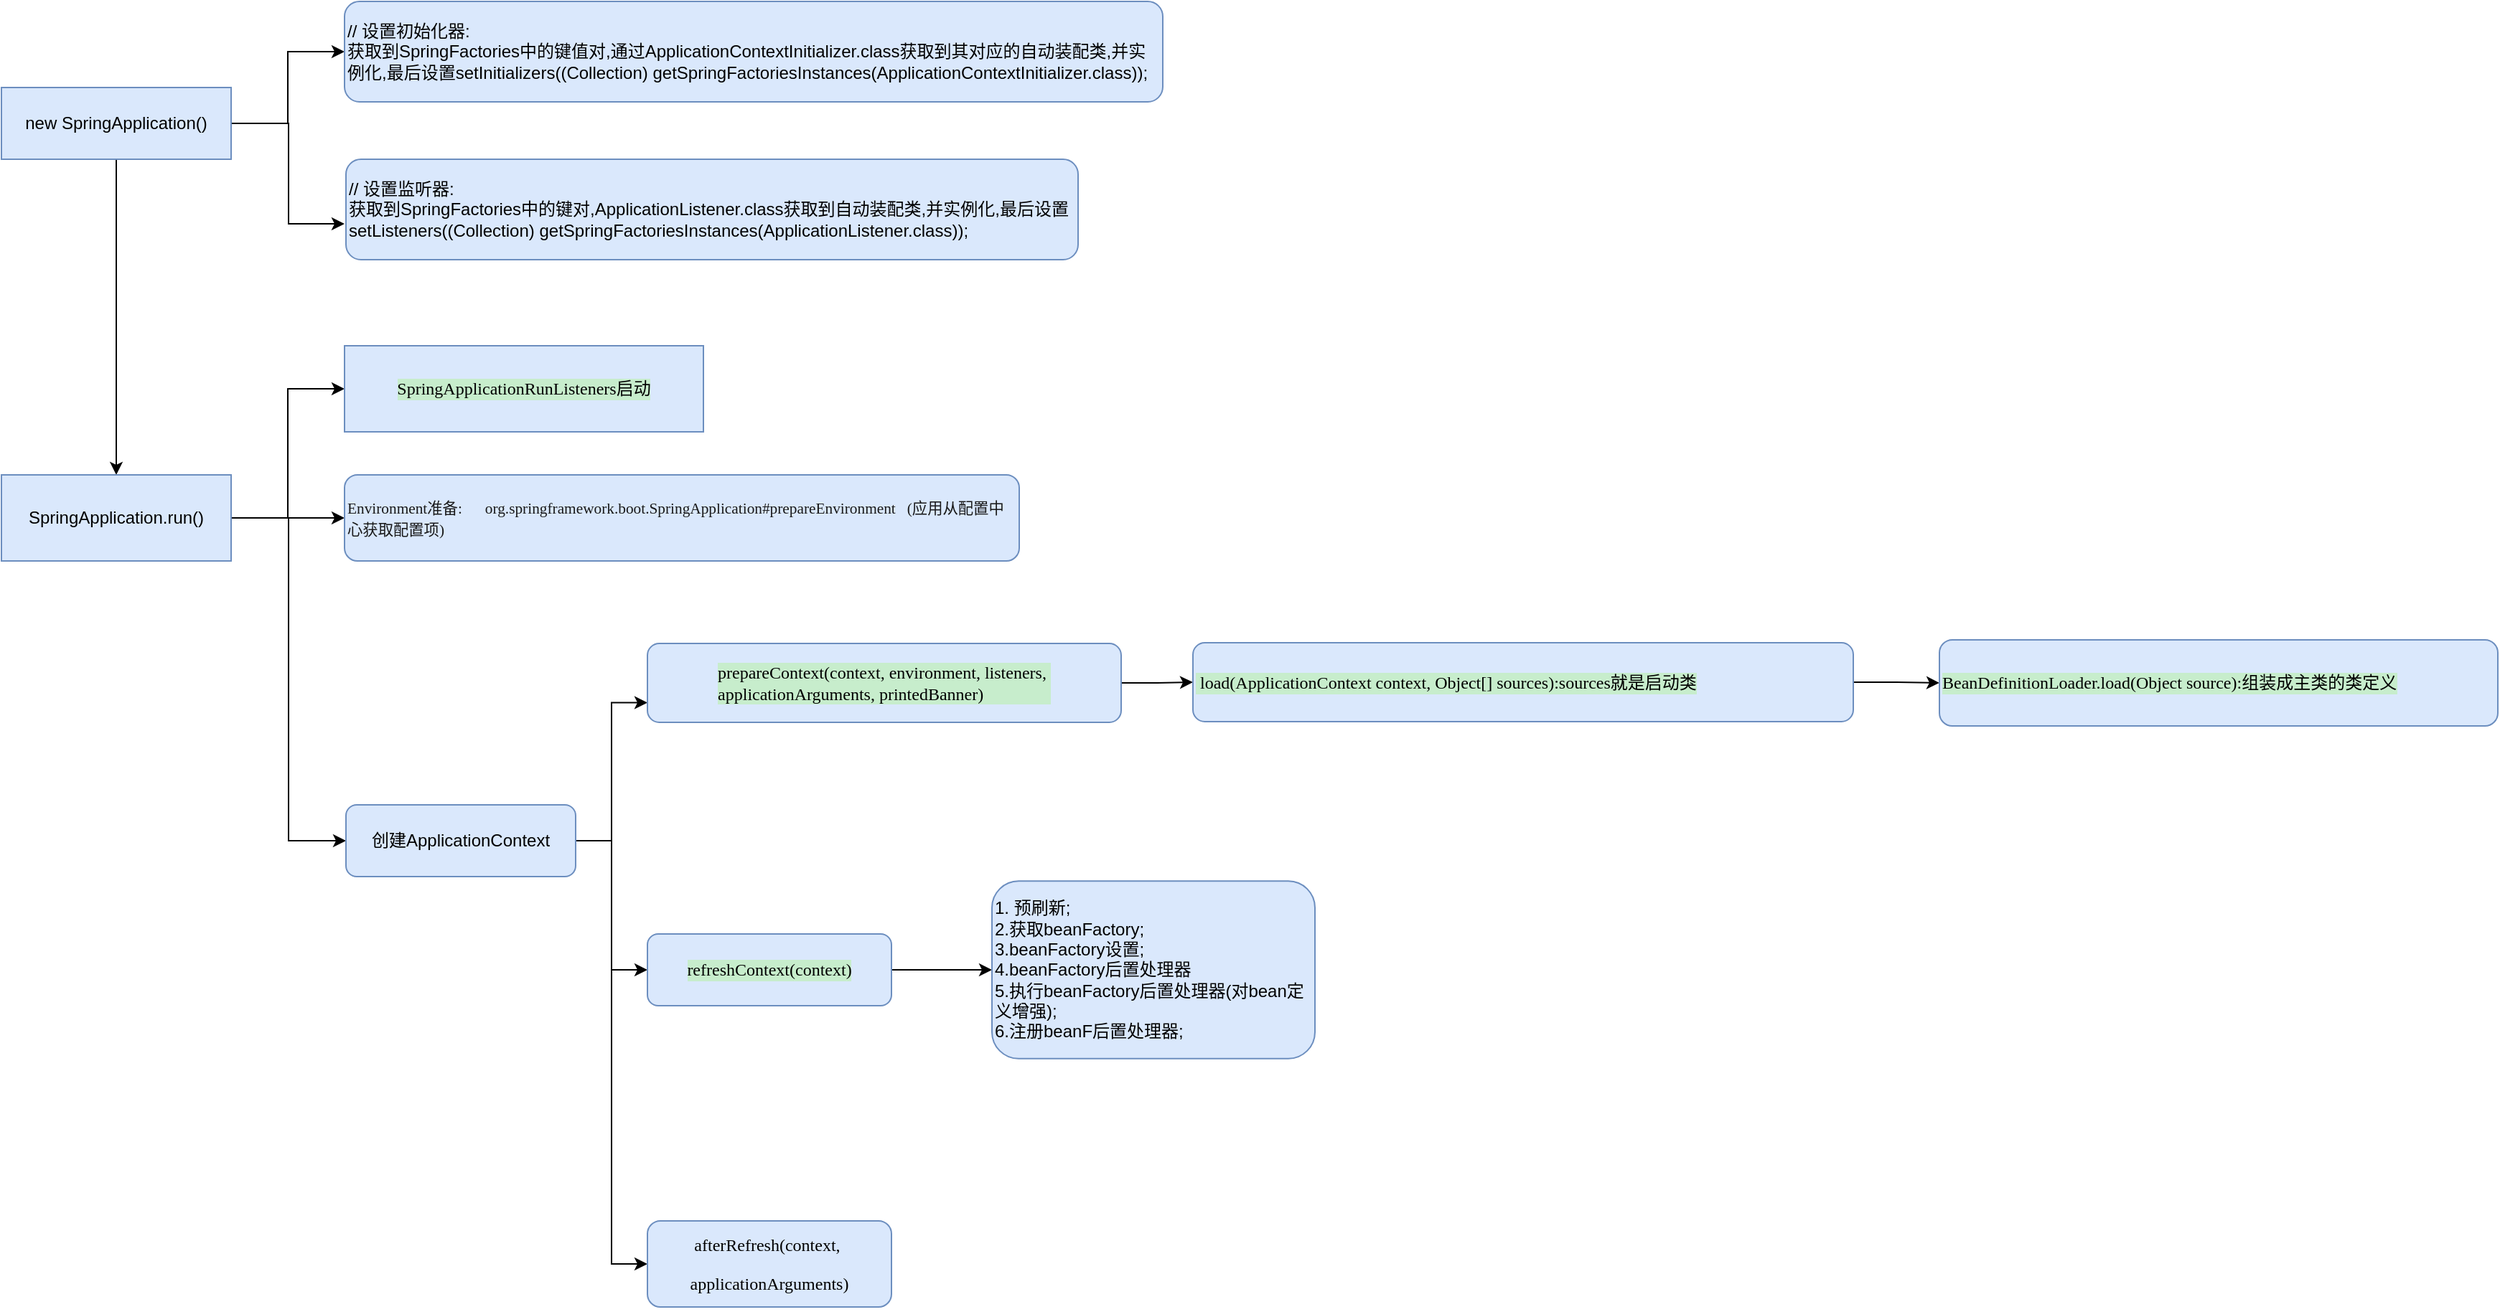 <mxfile version="20.5.3" type="embed" pages="5"><diagram id="Ozu6RGgGH4oleqvn3Dz2" name="spring启动流程"><mxGraphModel dx="629" dy="382" grid="1" gridSize="10" guides="1" tooltips="1" connect="1" arrows="1" fold="1" page="1" pageScale="1" pageWidth="827" pageHeight="1169" math="0" shadow="0"><root><mxCell id="0"/><mxCell id="1" parent="0"/><mxCell id="UhDPLzXvXexByjq5M5zp-1" style="edgeStyle=orthogonalEdgeStyle;rounded=0;orthogonalLoop=1;jettySize=auto;html=1;entryX=0.5;entryY=0;entryDx=0;entryDy=0;" parent="1" source="UhDPLzXvXexByjq5M5zp-4" target="UhDPLzXvXexByjq5M5zp-8" edge="1"><mxGeometry relative="1" as="geometry"/></mxCell><mxCell id="UhDPLzXvXexByjq5M5zp-2" style="edgeStyle=orthogonalEdgeStyle;rounded=0;orthogonalLoop=1;jettySize=auto;html=1;entryX=0;entryY=0.5;entryDx=0;entryDy=0;" parent="1" source="UhDPLzXvXexByjq5M5zp-4" target="UhDPLzXvXexByjq5M5zp-9" edge="1"><mxGeometry relative="1" as="geometry"/></mxCell><mxCell id="UhDPLzXvXexByjq5M5zp-3" style="edgeStyle=orthogonalEdgeStyle;rounded=0;orthogonalLoop=1;jettySize=auto;html=1;entryX=-0.002;entryY=0.643;entryDx=0;entryDy=0;entryPerimeter=0;" parent="1" source="UhDPLzXvXexByjq5M5zp-4" target="UhDPLzXvXexByjq5M5zp-10" edge="1"><mxGeometry relative="1" as="geometry"/></mxCell><mxCell id="UhDPLzXvXexByjq5M5zp-4" value="new SpringApplication()" style="rounded=0;whiteSpace=wrap;html=1;fillColor=#dae8fc;strokeColor=#6c8ebf;" parent="1" vertex="1"><mxGeometry x="10" y="170" width="160" height="50" as="geometry"/></mxCell><mxCell id="UhDPLzXvXexByjq5M5zp-5" style="edgeStyle=orthogonalEdgeStyle;rounded=0;orthogonalLoop=1;jettySize=auto;html=1;entryX=0;entryY=0.5;entryDx=0;entryDy=0;" parent="1" source="UhDPLzXvXexByjq5M5zp-8" target="UhDPLzXvXexByjq5M5zp-11" edge="1"><mxGeometry relative="1" as="geometry"/></mxCell><mxCell id="UhDPLzXvXexByjq5M5zp-6" style="edgeStyle=orthogonalEdgeStyle;rounded=0;orthogonalLoop=1;jettySize=auto;html=1;entryX=0;entryY=0.5;entryDx=0;entryDy=0;" parent="1" source="UhDPLzXvXexByjq5M5zp-8" target="UhDPLzXvXexByjq5M5zp-12" edge="1"><mxGeometry relative="1" as="geometry"/></mxCell><mxCell id="UhDPLzXvXexByjq5M5zp-7" style="edgeStyle=orthogonalEdgeStyle;rounded=0;orthogonalLoop=1;jettySize=auto;html=1;entryX=0;entryY=0.5;entryDx=0;entryDy=0;" parent="1" source="UhDPLzXvXexByjq5M5zp-8" target="UhDPLzXvXexByjq5M5zp-16" edge="1"><mxGeometry relative="1" as="geometry"/></mxCell><mxCell id="UhDPLzXvXexByjq5M5zp-8" value="SpringApplication.run()" style="rounded=0;whiteSpace=wrap;html=1;fillColor=#dae8fc;strokeColor=#6c8ebf;" parent="1" vertex="1"><mxGeometry x="10" y="440" width="160" height="60" as="geometry"/></mxCell><mxCell id="UhDPLzXvXexByjq5M5zp-9" value="&lt;div&gt;// 设置初始化器:&amp;nbsp;&lt;/div&gt;&lt;div&gt;获取到SpringFactories中的键值对,通过ApplicationContextInitializer.class获取到其对应的自动装配类,并实例化,最后设置&lt;span style=&quot;background-color: initial;&quot;&gt;setInitializers((Collection) getSpringFactoriesInstances(ApplicationContextInitializer.class));&lt;/span&gt;&lt;/div&gt;" style="rounded=1;whiteSpace=wrap;html=1;fillColor=#dae8fc;strokeColor=#6c8ebf;align=left;" parent="1" vertex="1"><mxGeometry x="249" y="110" width="570" height="70" as="geometry"/></mxCell><mxCell id="UhDPLzXvXexByjq5M5zp-10" value="&lt;div&gt;// 设置监听器:&amp;nbsp;&lt;/div&gt;&lt;div&gt;获取到SpringFactories中的键对,ApplicationListener.class获取到自动装配类,并实例化,最后设置&lt;span style=&quot;background-color: initial;&quot;&gt;setListeners((Collection) getSpringFactoriesInstances(ApplicationListener.class));&lt;/span&gt;&lt;/div&gt;" style="rounded=1;whiteSpace=wrap;html=1;fillColor=#dae8fc;strokeColor=#6c8ebf;align=left;" parent="1" vertex="1"><mxGeometry x="250" y="220" width="510" height="70" as="geometry"/></mxCell><mxCell id="UhDPLzXvXexByjq5M5zp-11" value="&lt;pre style=&quot;background-color: rgb(199, 237, 204); font-family: Consolas; font-size: 9pt;&quot;&gt;SpringApplicationRunListeners启动&lt;/pre&gt;" style="whiteSpace=wrap;html=1;fillColor=#dae8fc;strokeColor=#6c8ebf;rounded=0;" parent="1" vertex="1"><mxGeometry x="249" y="350" width="250" height="60" as="geometry"/></mxCell><mxCell id="UhDPLzXvXexByjq5M5zp-12" value="&lt;span style=&quot;color: rgb(25, 25, 25); font-family: &amp;quot;Microsoft YaHei&amp;quot;; font-size: 10.667px;&quot;&gt;Environment准备:&amp;nbsp; &amp;nbsp; &amp;nbsp;&amp;nbsp;&lt;/span&gt;&lt;font face=&quot;Microsoft YaHei&quot; color=&quot;#191919&quot;&gt;&lt;span style=&quot;font-size: 10.667px;&quot;&gt;org.springframework.boot.SpringApplication#prepareEnvironment&amp;nbsp; &amp;nbsp;(应用从配置中心获取配置项)&lt;/span&gt;&lt;/font&gt;" style="rounded=1;whiteSpace=wrap;html=1;fillColor=#dae8fc;strokeColor=#6c8ebf;align=left;" parent="1" vertex="1"><mxGeometry x="249" y="440" width="470" height="60" as="geometry"/></mxCell><mxCell id="UhDPLzXvXexByjq5M5zp-13" style="edgeStyle=orthogonalEdgeStyle;rounded=0;orthogonalLoop=1;jettySize=auto;html=1;entryX=0;entryY=0.75;entryDx=0;entryDy=0;" parent="1" source="UhDPLzXvXexByjq5M5zp-16" target="UhDPLzXvXexByjq5M5zp-18" edge="1"><mxGeometry relative="1" as="geometry"/></mxCell><mxCell id="UhDPLzXvXexByjq5M5zp-14" style="edgeStyle=orthogonalEdgeStyle;rounded=0;orthogonalLoop=1;jettySize=auto;html=1;entryX=0;entryY=0.5;entryDx=0;entryDy=0;" parent="1" source="UhDPLzXvXexByjq5M5zp-16" target="UhDPLzXvXexByjq5M5zp-20" edge="1"><mxGeometry relative="1" as="geometry"/></mxCell><mxCell id="UhDPLzXvXexByjq5M5zp-15" style="edgeStyle=orthogonalEdgeStyle;rounded=0;orthogonalLoop=1;jettySize=auto;html=1;entryX=0;entryY=0.5;entryDx=0;entryDy=0;" parent="1" source="UhDPLzXvXexByjq5M5zp-16" target="UhDPLzXvXexByjq5M5zp-21" edge="1"><mxGeometry relative="1" as="geometry"/></mxCell><mxCell id="UhDPLzXvXexByjq5M5zp-16" value="&lt;div&gt;&lt;span style=&quot;background-color: initial;&quot;&gt;创建ApplicationContext&lt;/span&gt;&lt;br&gt;&lt;/div&gt;" style="rounded=1;whiteSpace=wrap;html=1;fillColor=#dae8fc;strokeColor=#6c8ebf;" parent="1" vertex="1"><mxGeometry x="250" y="670" width="160" height="50" as="geometry"/></mxCell><mxCell id="UhDPLzXvXexByjq5M5zp-17" value="" style="edgeStyle=orthogonalEdgeStyle;rounded=0;orthogonalLoop=1;jettySize=auto;html=1;" parent="1" source="UhDPLzXvXexByjq5M5zp-18" target="UhDPLzXvXexByjq5M5zp-23" edge="1"><mxGeometry relative="1" as="geometry"/></mxCell><mxCell id="UhDPLzXvXexByjq5M5zp-18" value="&lt;pre style=&quot;background-color: rgb(199, 237, 204);&quot;&gt;&lt;div style=&quot;text-align: left;&quot;&gt;&lt;span style=&quot;font-family: Consolas; white-space: normal;&quot;&gt;prepareContext(context, environment, listeners,&amp;nbsp;&lt;/span&gt;&lt;/div&gt;&lt;font face=&quot;Consolas&quot;&gt;&lt;div style=&quot;text-align: left;&quot;&gt;&lt;span style=&quot;white-space: normal;&quot;&gt;applicationArguments, printedBanner)&lt;/span&gt;&lt;/div&gt;&lt;/font&gt;&lt;/pre&gt;" style="rounded=1;whiteSpace=wrap;html=1;fillColor=#dae8fc;strokeColor=#6c8ebf;" parent="1" vertex="1"><mxGeometry x="460" y="557.5" width="330" height="55" as="geometry"/></mxCell><mxCell id="UhDPLzXvXexByjq5M5zp-19" value="" style="edgeStyle=orthogonalEdgeStyle;rounded=0;orthogonalLoop=1;jettySize=auto;html=1;" parent="1" source="UhDPLzXvXexByjq5M5zp-20" target="UhDPLzXvXexByjq5M5zp-25" edge="1"><mxGeometry relative="1" as="geometry"/></mxCell><mxCell id="UhDPLzXvXexByjq5M5zp-20" value="&lt;pre style=&quot;background-color: rgb(199, 237, 204); font-family: Consolas; font-size: 9pt;&quot;&gt;&lt;pre style=&quot;font-family: Consolas; font-size: 9pt;&quot;&gt;refreshContext(context)&lt;/pre&gt;&lt;/pre&gt;" style="rounded=1;whiteSpace=wrap;html=1;fillColor=#dae8fc;strokeColor=#6c8ebf;" parent="1" vertex="1"><mxGeometry x="460" y="760" width="170" height="50" as="geometry"/></mxCell><mxCell id="UhDPLzXvXexByjq5M5zp-21" value="&lt;pre style=&quot;border-color: var(--border-color); font-size: 9pt; font-family: Consolas;&quot;&gt;afterRefresh(context, &lt;/pre&gt;&lt;pre style=&quot;border-color: var(--border-color); font-size: 9pt; font-family: Consolas;&quot;&gt;applicationArguments)&lt;/pre&gt;" style="rounded=1;whiteSpace=wrap;html=1;fillColor=#dae8fc;strokeColor=#6c8ebf;" parent="1" vertex="1"><mxGeometry x="460" y="960" width="170" height="60" as="geometry"/></mxCell><mxCell id="UhDPLzXvXexByjq5M5zp-22" value="" style="edgeStyle=orthogonalEdgeStyle;rounded=0;orthogonalLoop=1;jettySize=auto;html=1;" parent="1" source="UhDPLzXvXexByjq5M5zp-23" target="UhDPLzXvXexByjq5M5zp-24" edge="1"><mxGeometry relative="1" as="geometry"/></mxCell><mxCell id="UhDPLzXvXexByjq5M5zp-23" value="&lt;pre style=&quot;background-color: rgb(199, 237, 204); font-family: Consolas; font-size: 9pt;&quot;&gt; load(ApplicationContext context, Object[] sources):sources就是启动类&lt;/pre&gt;" style="whiteSpace=wrap;html=1;fillColor=#dae8fc;strokeColor=#6c8ebf;rounded=1;align=left;" parent="1" vertex="1"><mxGeometry x="840" y="557" width="460" height="55" as="geometry"/></mxCell><mxCell id="UhDPLzXvXexByjq5M5zp-24" value="&lt;pre style=&quot;background-color: rgb(199, 237, 204); font-family: Consolas; font-size: 9pt;&quot;&gt;BeanDefinitionLoader.load(Object source):组装成主类的类定义&lt;/pre&gt;" style="whiteSpace=wrap;html=1;fillColor=#dae8fc;strokeColor=#6c8ebf;rounded=1;align=left;" parent="1" vertex="1"><mxGeometry x="1360" y="555" width="389" height="60" as="geometry"/></mxCell><mxCell id="UhDPLzXvXexByjq5M5zp-25" value="1. 预刷新;&lt;br&gt;2.获取beanFactory;&lt;br&gt;3.beanFactory设置;&lt;br&gt;4.beanFactory后置处理器&lt;br&gt;5.执行beanFactory后置处理器(对bean定义增强);&lt;br&gt;6.注册beanF后置处理器;&lt;br&gt;" style="whiteSpace=wrap;html=1;fillColor=#dae8fc;strokeColor=#6c8ebf;rounded=1;align=left;" parent="1" vertex="1"><mxGeometry x="700" y="723.13" width="225" height="123.75" as="geometry"/></mxCell></root></mxGraphModel></diagram><diagram id="2LyY_iWHfQuCS7xmX6Rh" name="spring"><mxGraphModel dx="629" dy="382" grid="1" gridSize="10" guides="1" tooltips="1" connect="1" arrows="1" fold="1" page="1" pageScale="1" pageWidth="827" pageHeight="1169" math="0" shadow="0"><root><mxCell id="0"/><mxCell id="1" parent="0"/><mxCell id="4fg3kK6eOyFRR7SpZR4q-1" value="" style="edgeStyle=orthogonalEdgeStyle;rounded=0;orthogonalLoop=1;jettySize=auto;html=1;" parent="1" source="4fg3kK6eOyFRR7SpZR4q-3" target="4fg3kK6eOyFRR7SpZR4q-5" edge="1"><mxGeometry relative="1" as="geometry"/></mxCell><mxCell id="4fg3kK6eOyFRR7SpZR4q-2" value="" style="edgeStyle=orthogonalEdgeStyle;rounded=0;orthogonalLoop=1;jettySize=auto;html=1;" parent="1" source="4fg3kK6eOyFRR7SpZR4q-3" target="4fg3kK6eOyFRR7SpZR4q-18" edge="1"><mxGeometry relative="1" as="geometry"/></mxCell><mxCell id="4fg3kK6eOyFRR7SpZR4q-3" value="&lt;span style=&quot;font-family:'Microsoft YaHei'; font-size:8pt; color:#191919;&quot;&gt;ApplicationContext&lt;br&gt;&amp;nbsp;应用上下文(spring容器)&lt;/span&gt;" style="rounded=1;whiteSpace=wrap;html=1;fillColor=#f5f5f5;strokeColor=#666666;gradientColor=#b3b3b3;" parent="1" vertex="1"><mxGeometry x="610" y="30" width="120" height="50" as="geometry"/></mxCell><mxCell id="4fg3kK6eOyFRR7SpZR4q-4" value="" style="edgeStyle=orthogonalEdgeStyle;rounded=0;orthogonalLoop=1;jettySize=auto;html=1;" parent="1" source="4fg3kK6eOyFRR7SpZR4q-5" target="4fg3kK6eOyFRR7SpZR4q-7" edge="1"><mxGeometry relative="1" as="geometry"/></mxCell><mxCell id="4fg3kK6eOyFRR7SpZR4q-5" value="&lt;span style=&quot;font-family:'Microsoft YaHei'; font-size:8pt; color:#191919;&quot;&gt;&lt;b&gt;BeanFactory&lt;/b&gt;: &lt;br&gt;Bean容器,负责管理&lt;/span&gt;&lt;span style=&quot;color: rgb(25, 25, 25); font-family: &amp;quot;Microsoft YaHei&amp;quot;; font-size: 10.667px;&quot;&gt;Bean&lt;/span&gt;" style="rounded=1;whiteSpace=wrap;html=1;fillColor=#f5f5f5;strokeColor=#666666;gradientColor=#b3b3b3;" parent="1" vertex="1"><mxGeometry x="610" y="110" width="120" height="50" as="geometry"/></mxCell><mxCell id="4fg3kK6eOyFRR7SpZR4q-6" value="" style="edgeStyle=orthogonalEdgeStyle;rounded=0;orthogonalLoop=1;jettySize=auto;html=1;" parent="1" source="4fg3kK6eOyFRR7SpZR4q-7" target="4fg3kK6eOyFRR7SpZR4q-9" edge="1"><mxGeometry relative="1" as="geometry"/></mxCell><mxCell id="4fg3kK6eOyFRR7SpZR4q-7" value="&lt;font face=&quot;Microsoft YaHei&quot; color=&quot;#191919&quot;&gt;&lt;span style=&quot;font-size: 8pt;&quot;&gt;BeanDefinitionReader&lt;/span&gt;&lt;/font&gt;&lt;br&gt;&lt;font face=&quot;Microsoft YaHei&quot; color=&quot;#191919&quot;&gt;&lt;span style=&quot;font-size: 8pt;&quot;&gt;[&lt;/span&gt;&lt;span style=&quot;font-size: 10.667px;&quot;&gt;XmlBeanDefinitionReader]&lt;/span&gt;&lt;/font&gt;" style="rounded=1;whiteSpace=wrap;html=1;fillColor=#f5f5f5;strokeColor=#666666;gradientColor=#b3b3b3;" parent="1" vertex="1"><mxGeometry x="585" y="200" width="170" height="50" as="geometry"/></mxCell><mxCell id="4fg3kK6eOyFRR7SpZR4q-8" value="" style="edgeStyle=orthogonalEdgeStyle;rounded=0;orthogonalLoop=1;jettySize=auto;html=1;" parent="1" source="4fg3kK6eOyFRR7SpZR4q-9" target="4fg3kK6eOyFRR7SpZR4q-11" edge="1"><mxGeometry relative="1" as="geometry"/></mxCell><mxCell id="4fg3kK6eOyFRR7SpZR4q-9" value="&lt;span style=&quot;color: rgb(25, 25, 25); font-family: &amp;quot;Microsoft YaHei&amp;quot;; font-size: 10.667px;&quot;&gt;BeanDefinitionRegistry&lt;br&gt;保存beanName与&lt;b&gt;BeanDefinition&lt;/b&gt;映射的容器(beanName, beanDefinition),比如(springMpApplication,AnnotatedGenericBeanDefinition)&lt;/span&gt;&lt;span style=&quot;font-family:'Microsoft YaHei'; font-size:8pt; color:#191919;&quot;&gt;BeanDefinition:Bean的元数据&lt;/span&gt;" style="rounded=1;whiteSpace=wrap;html=1;fillColor=#f5f5f5;strokeColor=#666666;gradientColor=#b3b3b3;" parent="1" vertex="1"><mxGeometry x="470" y="285" width="400" height="65" as="geometry"/></mxCell><mxCell id="4fg3kK6eOyFRR7SpZR4q-10" value="" style="edgeStyle=orthogonalEdgeStyle;rounded=0;orthogonalLoop=1;jettySize=auto;html=1;" parent="1" source="4fg3kK6eOyFRR7SpZR4q-11" target="4fg3kK6eOyFRR7SpZR4q-14" edge="1"><mxGeometry relative="1" as="geometry"/></mxCell><mxCell id="4fg3kK6eOyFRR7SpZR4q-11" value="&lt;span style=&quot;font-family:'Microsoft YaHei'; font-size:8pt; color:#191919;&quot;&gt;ResourceLoader:&lt;br&gt;&amp;nbsp;资源加载器&lt;/span&gt;" style="whiteSpace=wrap;html=1;rounded=1;fillColor=#f5f5f5;strokeColor=#666666;gradientColor=#b3b3b3;" parent="1" vertex="1"><mxGeometry x="610" y="390" width="120" height="60" as="geometry"/></mxCell><mxCell id="4fg3kK6eOyFRR7SpZR4q-12" value="" style="edgeStyle=orthogonalEdgeStyle;rounded=0;orthogonalLoop=1;jettySize=auto;html=1;" parent="1" source="4fg3kK6eOyFRR7SpZR4q-14" target="4fg3kK6eOyFRR7SpZR4q-49" edge="1"><mxGeometry relative="1" as="geometry"/></mxCell><mxCell id="4fg3kK6eOyFRR7SpZR4q-13" style="edgeStyle=orthogonalEdgeStyle;rounded=0;orthogonalLoop=1;jettySize=auto;html=1;entryX=0;entryY=0.5;entryDx=0;entryDy=0;" parent="1" source="4fg3kK6eOyFRR7SpZR4q-14" target="4fg3kK6eOyFRR7SpZR4q-32" edge="1"><mxGeometry relative="1" as="geometry"/></mxCell><mxCell id="4fg3kK6eOyFRR7SpZR4q-14" value="&lt;span style=&quot;font-family:'Microsoft YaHei'; font-size:8pt; color:#191919;&quot;&gt;&lt;b&gt;Resource&lt;/b&gt;: 资源抽象类&lt;br&gt;(&lt;/span&gt;&lt;span style=&quot;background-color: initial; font-size: 10.667px;&quot;&gt;&lt;font face=&quot;Microsoft YaHei&quot; color=&quot;#191919&quot;&gt;Interface for a resource descriptor that abstracts from the actual&amp;nbsp;&lt;/font&gt;&lt;/span&gt;&lt;font style=&quot;background-color: initial;&quot; face=&quot;Microsoft YaHei&quot; color=&quot;#191919&quot;&gt;&lt;span style=&quot;font-size: 10.667px;&quot;&gt;type of underlying resource, such as a file or class path resource)&lt;/span&gt;&lt;/font&gt;&lt;span style=&quot;background-color: initial; font-size: 10.667px;&quot;&gt;&lt;font face=&quot;Microsoft YaHei&quot; color=&quot;#191919&quot;&gt;[a URL or File handle]&lt;/font&gt;&lt;/span&gt;&lt;div&gt;&lt;font face=&quot;Microsoft YaHei&quot; color=&quot;#191919&quot;&gt;&lt;span style=&quot;font-size: 10.667px;&quot;&gt;[ClassPathResource/FileUrlResource/UrlResource]&lt;/span&gt;&lt;/font&gt;&lt;/div&gt;&lt;div&gt;&lt;br&gt;&lt;/div&gt;" style="whiteSpace=wrap;html=1;rounded=1;fillColor=#f5f5f5;strokeColor=#666666;gradientColor=#b3b3b3;" parent="1" vertex="1"><mxGeometry x="511.25" y="490" width="317.5" height="90" as="geometry"/></mxCell><mxCell id="4fg3kK6eOyFRR7SpZR4q-15" style="edgeStyle=orthogonalEdgeStyle;rounded=0;orthogonalLoop=1;jettySize=auto;html=1;entryX=0.627;entryY=-0.017;entryDx=0;entryDy=0;entryPerimeter=0;" parent="1" source="4fg3kK6eOyFRR7SpZR4q-18" target="4fg3kK6eOyFRR7SpZR4q-19" edge="1"><mxGeometry relative="1" as="geometry"/></mxCell><mxCell id="4fg3kK6eOyFRR7SpZR4q-16" style="edgeStyle=orthogonalEdgeStyle;rounded=0;orthogonalLoop=1;jettySize=auto;html=1;entryX=0.5;entryY=0;entryDx=0;entryDy=0;" parent="1" source="4fg3kK6eOyFRR7SpZR4q-18" target="4fg3kK6eOyFRR7SpZR4q-57" edge="1"><mxGeometry relative="1" as="geometry"/></mxCell><mxCell id="4fg3kK6eOyFRR7SpZR4q-17" value="Text" style="edgeLabel;html=1;align=center;verticalAlign=middle;resizable=0;points=[];" parent="4fg3kK6eOyFRR7SpZR4q-16" vertex="1" connectable="0"><mxGeometry x="-0.162" relative="1" as="geometry"><mxPoint as="offset"/></mxGeometry></mxCell><mxCell id="4fg3kK6eOyFRR7SpZR4q-18" value="&lt;span style=&quot;font-family:'Microsoft YaHei'; font-size:8pt; color:#191919;&quot;&gt;Environment&lt;br&gt;应用运行在那个环境,test,dev(环境变量)&lt;/span&gt;" style="whiteSpace=wrap;html=1;rounded=1;fillColor=#f5f5f5;gradientColor=#b3b3b3;strokeColor=#666666;" parent="1" vertex="1"><mxGeometry x="170" y="90" width="120" height="60" as="geometry"/></mxCell><mxCell id="4fg3kK6eOyFRR7SpZR4q-19" value="&lt;span style=&quot;font-family:'Microsoft YaHei'; font-size:8pt; color:#191919;&quot;&gt;Profiles[spring的XML配置文件]&lt;br&gt;&lt;/span&gt;&lt;font face=&quot;Microsoft YaHei&quot; color=&quot;#191919&quot;&gt;&lt;span style=&quot;font-size: 10.667px;&quot;&gt;Profiles are used for creating logical groupings of bean definitions to be registered conditionally&lt;/span&gt;&lt;/font&gt;" style="rounded=1;whiteSpace=wrap;html=1;fillColor=#f5f5f5;gradientColor=#b3b3b3;strokeColor=#666666;" parent="1" vertex="1"><mxGeometry x="250" y="190" width="200" height="80" as="geometry"/></mxCell><mxCell id="00wqPqCUeFf2qTp-KDv7-2" style="edgeStyle=orthogonalEdgeStyle;rounded=0;orthogonalLoop=1;jettySize=auto;html=1;entryX=0.5;entryY=1;entryDx=0;entryDy=0;" parent="1" source="4fg3kK6eOyFRR7SpZR4q-20" target="4fg3kK6eOyFRR7SpZR4q-22" edge="1"><mxGeometry relative="1" as="geometry"/></mxCell><mxCell id="4fg3kK6eOyFRR7SpZR4q-20" value="&lt;p style=&quot;margin: 0px; line-height: 100%;&quot; align=&quot;center&quot;&gt;&lt;span style=&quot;font-family:'Microsoft YaHei'; font-size:8pt; color:#191919;&quot;&gt;BeanFactoryPostProcessor: BeanFactory后置处理器(A{@code BeanFactoryPostProcessor} may interact with and modify bean&lt;/span&gt;&lt;/p&gt;&lt;p style=&quot;margin: 0px; line-height: 100%;&quot; align=&quot;center&quot;&gt;&lt;span style=&quot;font-family:'Microsoft YaHei'; font-size:8pt; color:#191919;&quot;&gt;&amp;nbsp;definitions)&lt;/span&gt;&lt;/p&gt;" style="rounded=1;whiteSpace=wrap;html=1;fillColor=#f5f5f5;gradientColor=#b3b3b3;strokeColor=#666666;" parent="1" vertex="1"><mxGeometry x="1329.5" y="150" width="190" height="75" as="geometry"/></mxCell><mxCell id="4fg3kK6eOyFRR7SpZR4q-22" value="&lt;font face=&quot;Microsoft YaHei&quot; color=&quot;#191919&quot;&gt;&lt;span style=&quot;font-size: 8pt;&quot;&gt;BeanPostProcessor: &lt;/span&gt;&lt;/font&gt;&lt;br&gt;&lt;font face=&quot;Microsoft YaHei&quot; color=&quot;#191919&quot;&gt;&lt;span style=&quot;font-size: 8pt;&quot;&gt;Bean对象后置处理器(对bean增强) ,实例化bean后,初始化前和后对bean做修改,比如标记接口,代理;&lt;/span&gt;&lt;/font&gt;&lt;br&gt;&lt;div style=&quot;&quot;&gt;&lt;font face=&quot;Microsoft YaHei&quot; color=&quot;#191919&quot;&gt;&lt;span style=&quot;font-size: 10.667px;&quot;&gt;[InstantiationAwareBeanPostProcessor]&lt;/span&gt;&lt;/font&gt;&lt;/div&gt;&lt;div style=&quot;&quot;&gt;&lt;font face=&quot;Microsoft YaHei&quot; color=&quot;#191919&quot;&gt;&lt;span style=&quot;font-size: 10.667px;&quot;&gt;[DestructionAwareBeanPostProcessor]&lt;/span&gt;&lt;/font&gt;&lt;/div&gt;" style="rounded=1;whiteSpace=wrap;html=1;fillColor=#f5f5f5;gradientColor=#b3b3b3;strokeColor=#666666;" parent="1" vertex="1"><mxGeometry x="1299.5" y="10" width="250" height="90" as="geometry"/></mxCell><mxCell id="4fg3kK6eOyFRR7SpZR4q-23" value="&lt;p style=&quot;margin: 0px; line-height: 100%;&quot; align=&quot;center&quot;&gt;&lt;span style=&quot;font-family:'Microsoft YaHei'; font-size:8pt; color:#191919;&quot;&gt;Configurable: 可配置的;&lt;/span&gt;&lt;/p&gt;&lt;br&gt;&lt;p style=&quot;margin: 0px; line-height: 100%;&quot; align=&quot;center&quot;&gt;&lt;span style=&quot;font-family:'Microsoft YaHei'; font-size:8pt; color:#191919;&quot;&gt;Registry: 注册中心/表, 本质就是java容器&lt;/span&gt;&lt;/p&gt;" style="rounded=1;whiteSpace=wrap;html=1;fillColor=#f5f5f5;strokeColor=#666666;gradientColor=#b3b3b3;" parent="1" vertex="1"><mxGeometry x="1680" y="402" width="220" height="48" as="geometry"/></mxCell><mxCell id="4fg3kK6eOyFRR7SpZR4q-24" value="&lt;span style=&quot;font-family:'Microsoft YaHei'; font-size:8pt; color:#191919;&quot;&gt;AnnotationConfigApplicationContext: 基于注解,配置的应用上下文&lt;/span&gt;" style="rounded=1;whiteSpace=wrap;html=1;fillColor=#f5f5f5;strokeColor=#666666;gradientColor=#b3b3b3;" parent="1" vertex="1"><mxGeometry x="1680" y="10" width="334" height="40" as="geometry"/></mxCell><mxCell id="4fg3kK6eOyFRR7SpZR4q-25" value="&lt;span style=&quot;font-family:'Microsoft YaHei'; font-size:8pt; color:#191919;&quot;&gt;AutowiredAnnotationBeanPostProcessor&lt;/span&gt;" style="rounded=1;whiteSpace=wrap;html=1;fillColor=#f5f5f5;gradientColor=#b3b3b3;strokeColor=#666666;" parent="1" vertex="1"><mxGeometry x="1680" y="120" width="220" height="40" as="geometry"/></mxCell><mxCell id="4fg3kK6eOyFRR7SpZR4q-26" value="&lt;span style=&quot;font-family:'Microsoft YaHei'; font-size:8pt; color:#191919;&quot;&gt;ApplicationEvent - ApplicationListener:  事件与监听是一对,多对多的关系,事件发布和事件监听,&lt;/span&gt;" style="rounded=1;whiteSpace=wrap;html=1;fillColor=#f5f5f5;gradientColor=#b3b3b3;strokeColor=#666666;" parent="1" vertex="1"><mxGeometry x="1680" y="190" width="270" height="40" as="geometry"/></mxCell><mxCell id="4fg3kK6eOyFRR7SpZR4q-27" value="&lt;span style=&quot;font-family:'Microsoft YaHei'; font-size:8pt; color:#191919;&quot;&gt;ApplicationEventMulticaster: 应用事件广播&lt;/span&gt;" style="rounded=1;whiteSpace=wrap;html=1;fillColor=#f5f5f5;gradientColor=#b3b3b3;strokeColor=#666666;" parent="1" vertex="1"><mxGeometry x="1680" y="260" width="250" height="40" as="geometry"/></mxCell><mxCell id="4fg3kK6eOyFRR7SpZR4q-28" value="&lt;span style=&quot;font-family:'Microsoft YaHei'; font-size:8pt; color:#191919;&quot;&gt;StandardServletEnvironment&lt;/span&gt;" style="rounded=1;whiteSpace=wrap;html=1;fillColor=#f5f5f5;strokeColor=#666666;gradientColor=#b3b3b3;" parent="1" vertex="1"><mxGeometry x="1680" y="330" width="200" height="40" as="geometry"/></mxCell><mxCell id="4fg3kK6eOyFRR7SpZR4q-29" value="&lt;span style=&quot;font-family:'Microsoft YaHei'; font-size:8pt; color:#191919;&quot;&gt;Bean的完整的生命周期,Spring的主线&lt;/span&gt;" style="rounded=1;whiteSpace=wrap;html=1;fillColor=#f5f5f5;strokeColor=#666666;gradientColor=#b3b3b3;" parent="1" vertex="1"><mxGeometry x="1680" y="560" width="190" height="40" as="geometry"/></mxCell><mxCell id="4fg3kK6eOyFRR7SpZR4q-30" value="抽象能力" style="rounded=1;whiteSpace=wrap;html=1;fillColor=#f5f5f5;strokeColor=#666666;gradientColor=#b3b3b3;" parent="1" vertex="1"><mxGeometry x="1680" y="635" width="120" height="35" as="geometry"/></mxCell><mxCell id="4fg3kK6eOyFRR7SpZR4q-31" value="ClassPathXmlApplicationContext:&amp;nbsp;&lt;span style=&quot;font-family: Consolas; font-size: 9pt; color: rgb(128, 128, 128); font-style: italic;&quot;&gt;DI: &lt;/span&gt;&lt;span style=&quot;font-size: 9pt; color: rgb(128, 128, 128); font-style: italic; font-family: &amp;quot;Courier New&amp;quot;;&quot;&gt;基于&lt;/span&gt;&lt;span style=&quot;font-family: Consolas; font-size: 9pt; color: rgb(128, 128, 128); font-style: italic;&quot;&gt;XML&lt;/span&gt;&lt;span style=&quot;font-size: 9pt; color: rgb(128, 128, 128); font-style: italic; font-family: &amp;quot;Courier New&amp;quot;;&quot;&gt;的依赖注入&lt;/span&gt;" style="rounded=1;whiteSpace=wrap;html=1;fillColor=#f5f5f5;strokeColor=#666666;gradientColor=#b3b3b3;" parent="1" vertex="1"><mxGeometry x="1680" y="60" width="324" height="40" as="geometry"/></mxCell><mxCell id="4fg3kK6eOyFRR7SpZR4q-32" value="ClassPathResource" style="swimlane;fontStyle=0;childLayout=stackLayout;horizontal=1;startSize=26;fillColor=#f5f5f5;horizontalStack=0;resizeParent=1;resizeParentMax=0;resizeLast=0;collapsible=1;marginBottom=0;strokeColor=#666666;gradientColor=#b3b3b3;" parent="1" vertex="1"><mxGeometry x="920" y="483" width="170" height="104" as="geometry"><mxRectangle x="950" y="520" width="150" height="30" as="alternateBounds"/></mxGeometry></mxCell><mxCell id="4fg3kK6eOyFRR7SpZR4q-33" value="+ path: String" style="text;strokeColor=#666666;fillColor=#f5f5f5;align=left;verticalAlign=top;spacingLeft=4;spacingRight=4;overflow=hidden;rotatable=0;points=[[0,0.5],[1,0.5]];portConstraint=eastwest;gradientColor=#b3b3b3;" parent="4fg3kK6eOyFRR7SpZR4q-32" vertex="1"><mxGeometry y="26" width="170" height="26" as="geometry"/></mxCell><mxCell id="4fg3kK6eOyFRR7SpZR4q-34" value="+ classLoader: ClassLoader" style="text;strokeColor=#666666;fillColor=#f5f5f5;align=left;verticalAlign=top;spacingLeft=4;spacingRight=4;overflow=hidden;rotatable=0;points=[[0,0.5],[1,0.5]];portConstraint=eastwest;gradientColor=#b3b3b3;" parent="4fg3kK6eOyFRR7SpZR4q-32" vertex="1"><mxGeometry y="52" width="170" height="26" as="geometry"/></mxCell><mxCell id="4fg3kK6eOyFRR7SpZR4q-35" value="+ clazz: Class" style="text;strokeColor=#666666;fillColor=#f5f5f5;align=left;verticalAlign=top;spacingLeft=4;spacingRight=4;overflow=hidden;rotatable=0;points=[[0,0.5],[1,0.5]];portConstraint=eastwest;gradientColor=#b3b3b3;" parent="4fg3kK6eOyFRR7SpZR4q-32" vertex="1"><mxGeometry y="78" width="170" height="26" as="geometry"/></mxCell><mxCell id="4fg3kK6eOyFRR7SpZR4q-36" value="&lt;b&gt;Class.class&lt;/b&gt;" style="rounded=1;whiteSpace=wrap;html=1;fillColor=#f5f5f5;gradientColor=#b3b3b3;strokeColor=#666666;" parent="1" vertex="1"><mxGeometry x="1030" y="850" width="80" height="40" as="geometry"/></mxCell><mxCell id="4fg3kK6eOyFRR7SpZR4q-37" value="ClassLoader" style="swimlane;fontStyle=1;align=center;verticalAlign=top;childLayout=stackLayout;horizontal=1;startSize=26;horizontalStack=0;resizeParent=1;resizeParentMax=0;resizeLast=0;collapsible=1;marginBottom=0;fillColor=#f5f5f5;gradientColor=#b3b3b3;strokeColor=#666666;" parent="1" vertex="1"><mxGeometry x="254" y="550" width="160" height="190" as="geometry"/></mxCell><mxCell id="4fg3kK6eOyFRR7SpZR4q-38" value="+ field: type" style="text;strokeColor=#666666;fillColor=#f5f5f5;align=left;verticalAlign=top;spacingLeft=4;spacingRight=4;overflow=hidden;rotatable=0;points=[[0,0.5],[1,0.5]];portConstraint=eastwest;gradientColor=#b3b3b3;" parent="4fg3kK6eOyFRR7SpZR4q-37" vertex="1"><mxGeometry y="26" width="160" height="26" as="geometry"/></mxCell><mxCell id="4fg3kK6eOyFRR7SpZR4q-39" value="" style="line;strokeWidth=1;fillColor=none;align=left;verticalAlign=middle;spacingTop=-1;spacingLeft=3;spacingRight=3;rotatable=0;labelPosition=right;points=[];portConstraint=eastwest;strokeColor=inherit;" parent="4fg3kK6eOyFRR7SpZR4q-37" vertex="1"><mxGeometry y="52" width="160" height="8" as="geometry"/></mxCell><mxCell id="4fg3kK6eOyFRR7SpZR4q-40" value="+ defineClass: type" style="text;strokeColor=#666666;fillColor=#f5f5f5;align=left;verticalAlign=top;spacingLeft=4;spacingRight=4;overflow=hidden;rotatable=0;points=[[0,0.5],[1,0.5]];portConstraint=eastwest;gradientColor=#b3b3b3;" parent="4fg3kK6eOyFRR7SpZR4q-37" vertex="1"><mxGeometry y="60" width="160" height="26" as="geometry"/></mxCell><mxCell id="4fg3kK6eOyFRR7SpZR4q-41" value="+ resolveClass: type" style="text;strokeColor=#666666;fillColor=#f5f5f5;align=left;verticalAlign=top;spacingLeft=4;spacingRight=4;overflow=hidden;rotatable=0;points=[[0,0.5],[1,0.5]];portConstraint=eastwest;gradientColor=#b3b3b3;" parent="4fg3kK6eOyFRR7SpZR4q-37" vertex="1"><mxGeometry y="86" width="160" height="26" as="geometry"/></mxCell><mxCell id="4fg3kK6eOyFRR7SpZR4q-42" value="+ findLoadedClass: type" style="text;strokeColor=#666666;fillColor=#f5f5f5;align=left;verticalAlign=top;spacingLeft=4;spacingRight=4;overflow=hidden;rotatable=0;points=[[0,0.5],[1,0.5]];portConstraint=eastwest;gradientColor=#b3b3b3;" parent="4fg3kK6eOyFRR7SpZR4q-37" vertex="1"><mxGeometry y="112" width="160" height="26" as="geometry"/></mxCell><mxCell id="4fg3kK6eOyFRR7SpZR4q-43" value="+ loadClass: type" style="text;strokeColor=#666666;fillColor=#f5f5f5;align=left;verticalAlign=top;spacingLeft=4;spacingRight=4;overflow=hidden;rotatable=0;points=[[0,0.5],[1,0.5]];portConstraint=eastwest;gradientColor=#b3b3b3;" parent="4fg3kK6eOyFRR7SpZR4q-37" vertex="1"><mxGeometry y="138" width="160" height="26" as="geometry"/></mxCell><mxCell id="4fg3kK6eOyFRR7SpZR4q-44" value="+ findClass: type" style="text;strokeColor=#666666;fillColor=#f5f5f5;align=left;verticalAlign=top;spacingLeft=4;spacingRight=4;overflow=hidden;rotatable=0;points=[[0,0.5],[1,0.5]];portConstraint=eastwest;gradientColor=#b3b3b3;" parent="4fg3kK6eOyFRR7SpZR4q-37" vertex="1"><mxGeometry y="164" width="160" height="26" as="geometry"/></mxCell><mxCell id="4fg3kK6eOyFRR7SpZR4q-45" value="" style="edgeStyle=orthogonalEdgeStyle;rounded=0;orthogonalLoop=1;jettySize=auto;html=1;" parent="1" source="4fg3kK6eOyFRR7SpZR4q-46" target="4fg3kK6eOyFRR7SpZR4q-53" edge="1"><mxGeometry relative="1" as="geometry"/></mxCell><mxCell id="4fg3kK6eOyFRR7SpZR4q-46" value="InputStream" style="whiteSpace=wrap;html=1;fillColor=#f5f5f5;strokeColor=#666666;rounded=1;gradientColor=#b3b3b3;" parent="1" vertex="1"><mxGeometry x="623.76" y="760" width="92.49" height="30" as="geometry"/></mxCell><mxCell id="4fg3kK6eOyFRR7SpZR4q-47" value="" style="edgeStyle=orthogonalEdgeStyle;rounded=0;orthogonalLoop=1;jettySize=auto;html=1;" parent="1" source="4fg3kK6eOyFRR7SpZR4q-49" target="4fg3kK6eOyFRR7SpZR4q-51" edge="1"><mxGeometry relative="1" as="geometry"/></mxCell><mxCell id="4fg3kK6eOyFRR7SpZR4q-48" style="edgeStyle=orthogonalEdgeStyle;rounded=0;orthogonalLoop=1;jettySize=auto;html=1;entryX=1;entryY=0.5;entryDx=0;entryDy=0;" parent="1" source="4fg3kK6eOyFRR7SpZR4q-49" target="4fg3kK6eOyFRR7SpZR4q-37" edge="1"><mxGeometry relative="1" as="geometry"/></mxCell><mxCell id="4fg3kK6eOyFRR7SpZR4q-49" value="&lt;span style=&quot;font-weight: 700;&quot;&gt;ClassLoader&lt;/span&gt;" style="rounded=1;whiteSpace=wrap;html=1;fillColor=#f5f5f5;strokeColor=#666666;gradientColor=#b3b3b3;" parent="1" vertex="1"><mxGeometry x="625" y="630" width="90" height="30" as="geometry"/></mxCell><mxCell id="4fg3kK6eOyFRR7SpZR4q-50" value="" style="edgeStyle=orthogonalEdgeStyle;rounded=0;orthogonalLoop=1;jettySize=auto;html=1;" parent="1" source="4fg3kK6eOyFRR7SpZR4q-51" target="4fg3kK6eOyFRR7SpZR4q-46" edge="1"><mxGeometry relative="1" as="geometry"/></mxCell><mxCell id="4fg3kK6eOyFRR7SpZR4q-51" value="URL" style="rounded=1;whiteSpace=wrap;html=1;fillColor=#f5f5f5;strokeColor=#666666;gradientColor=#b3b3b3;" parent="1" vertex="1"><mxGeometry x="626.88" y="695" width="86.25" height="30" as="geometry"/></mxCell><mxCell id="4fg3kK6eOyFRR7SpZR4q-52" value="" style="edgeStyle=orthogonalEdgeStyle;rounded=0;orthogonalLoop=1;jettySize=auto;html=1;" parent="1" source="4fg3kK6eOyFRR7SpZR4q-53" target="4fg3kK6eOyFRR7SpZR4q-55" edge="1"><mxGeometry relative="1" as="geometry"/></mxCell><mxCell id="4fg3kK6eOyFRR7SpZR4q-53" value="File" style="whiteSpace=wrap;html=1;fillColor=#f5f5f5;strokeColor=#666666;rounded=1;gradientColor=#b3b3b3;" parent="1" vertex="1"><mxGeometry x="619.99" y="855" width="100.01" height="30" as="geometry"/></mxCell><mxCell id="4fg3kK6eOyFRR7SpZR4q-54" value="" style="edgeStyle=orthogonalEdgeStyle;rounded=0;orthogonalLoop=1;jettySize=auto;html=1;" parent="1" source="4fg3kK6eOyFRR7SpZR4q-55" target="4fg3kK6eOyFRR7SpZR4q-36" edge="1"><mxGeometry relative="1" as="geometry"/></mxCell><mxCell id="4fg3kK6eOyFRR7SpZR4q-55" value=".class,jar&lt;br&gt;[框架和JDK默认的配置]..." style="whiteSpace=wrap;html=1;fillColor=#f5f5f5;strokeColor=#666666;rounded=1;gradientColor=#b3b3b3;" parent="1" vertex="1"><mxGeometry x="810" y="847.5" width="140" height="45" as="geometry"/></mxCell><mxCell id="4fg3kK6eOyFRR7SpZR4q-56" value="" style="edgeStyle=orthogonalEdgeStyle;rounded=0;orthogonalLoop=1;jettySize=auto;html=1;" parent="1" source="4fg3kK6eOyFRR7SpZR4q-57" target="4fg3kK6eOyFRR7SpZR4q-58" edge="1"><mxGeometry relative="1" as="geometry"/></mxCell><mxCell id="4fg3kK6eOyFRR7SpZR4q-57" value="&lt;font face=&quot;Microsoft YaHei&quot; color=&quot;#191919&quot;&gt;&lt;span style=&quot;font-size: 10.667px;&quot;&gt;PropertySources&lt;/span&gt;&lt;/font&gt;&lt;br&gt;&lt;font face=&quot;Microsoft YaHei&quot; color=&quot;#191919&quot;&gt;&lt;span style=&quot;font-size: 10.667px;&quot;&gt;属性文件类,对应的文件内部是单纯的属性名和属性值KV对,如jdbc.properties&lt;/span&gt;&lt;/font&gt;" style="rounded=1;whiteSpace=wrap;html=1;fillColor=#f5f5f5;gradientColor=#b3b3b3;strokeColor=#666666;" parent="1" vertex="1"><mxGeometry x="80" y="190" width="130" height="70" as="geometry"/></mxCell><mxCell id="4fg3kK6eOyFRR7SpZR4q-58" value="&lt;div&gt;&amp;lt;p&amp;gt;&amp;lt;em&amp;gt;Properties&amp;lt;/em&amp;gt; play an important role in almost all applications, and may&lt;/div&gt;&lt;div&gt;originate from a variety of sources: properties files, JVM system properties, system&lt;/div&gt;&lt;div&gt;environment variables, JNDI, servlet context parameters, ad-hoc Properties objects,&lt;/div&gt;&lt;div&gt;Maps, and so on.&lt;/div&gt;" style="whiteSpace=wrap;html=1;rounded=1;fillColor=#f5f5f5;gradientColor=#b3b3b3;strokeColor=#666666;" parent="1" vertex="1"><mxGeometry x="20" y="300" width="250" height="100" as="geometry"/></mxCell><mxCell id="4fg3kK6eOyFRR7SpZR4q-59" value="解析配置文件并得到bean定义,实例化bean对象,再放入spring容器中" style="rounded=1;whiteSpace=wrap;html=1;fillColor=#f5f5f5;strokeColor=#666666;gradientColor=#b3b3b3;" parent="1" vertex="1"><mxGeometry x="1680" y="483" width="190" height="47" as="geometry"/></mxCell><mxCell id="00wqPqCUeFf2qTp-KDv7-1" style="edgeStyle=orthogonalEdgeStyle;rounded=0;orthogonalLoop=1;jettySize=auto;html=1;" parent="1" source="4fg3kK6eOyFRR7SpZR4q-61" edge="1"><mxGeometry relative="1" as="geometry"><mxPoint x="1430" y="230" as="targetPoint"/></mxGeometry></mxCell><mxCell id="4fg3kK6eOyFRR7SpZR4q-61" value="BeanDefinitionRegistryPostProcessor" style="rounded=1;whiteSpace=wrap;html=1;fillColor=#f5f5f5;gradientColor=#b3b3b3;strokeColor=#666666;" parent="1" vertex="1"><mxGeometry x="1329.5" y="285" width="209" height="40" as="geometry"/></mxCell><mxCell id="4fg3kK6eOyFRR7SpZR4q-62" value="" style="edgeStyle=orthogonalEdgeStyle;rounded=0;orthogonalLoop=1;jettySize=auto;html=1;startArrow=none;" parent="1" source="4fg3kK6eOyFRR7SpZR4q-66" target="4fg3kK6eOyFRR7SpZR4q-11" edge="1"><mxGeometry relative="1" as="geometry"/></mxCell><mxCell id="4fg3kK6eOyFRR7SpZR4q-63" value="&lt;div&gt;ResourcePatternResolver&lt;/div&gt;&lt;div&gt;将一个位置解析成资源对象&lt;/div&gt;" style="rounded=1;whiteSpace=wrap;html=1;fillColor=#f5f5f5;gradientColor=#b3b3b3;strokeColor=#666666;" parent="1" vertex="1"><mxGeometry x="910" y="392.5" width="160" height="55" as="geometry"/></mxCell><mxCell id="4fg3kK6eOyFRR7SpZR4q-64" value="" style="edgeStyle=orthogonalEdgeStyle;rounded=0;orthogonalLoop=1;jettySize=auto;html=1;" parent="1" source="4fg3kK6eOyFRR7SpZR4q-65" target="4fg3kK6eOyFRR7SpZR4q-61" edge="1"><mxGeometry relative="1" as="geometry"/></mxCell><mxCell id="4fg3kK6eOyFRR7SpZR4q-65" value="ConfigurationClassPostProcessor" style="rounded=1;whiteSpace=wrap;html=1;fillColor=#f5f5f5;strokeColor=#666666;gradientColor=#b3b3b3;" parent="1" vertex="1"><mxGeometry x="1339" y="402" width="190" height="40" as="geometry"/></mxCell><mxCell id="4fg3kK6eOyFRR7SpZR4q-66" value="实现" style="text;html=1;align=center;verticalAlign=middle;resizable=0;points=[];autosize=1;strokeColor=none;fillColor=none;" parent="1" vertex="1"><mxGeometry x="810" y="405" width="50" height="30" as="geometry"/></mxCell><mxCell id="4fg3kK6eOyFRR7SpZR4q-67" value="" style="edgeStyle=orthogonalEdgeStyle;rounded=0;orthogonalLoop=1;jettySize=auto;html=1;endArrow=none;" parent="1" source="4fg3kK6eOyFRR7SpZR4q-63" target="4fg3kK6eOyFRR7SpZR4q-66" edge="1"><mxGeometry relative="1" as="geometry"><mxPoint x="910" y="420" as="sourcePoint"/><mxPoint x="730" y="420" as="targetPoint"/></mxGeometry></mxCell></root></mxGraphModel></diagram><diagram id="mb0peR2Z4DBDtRt0fUyJ" name="springmvc"><mxGraphModel dx="629" dy="382" grid="1" gridSize="10" guides="1" tooltips="1" connect="1" arrows="1" fold="1" page="1" pageScale="1" pageWidth="827" pageHeight="1169" math="0" shadow="0"><root><mxCell id="0"/><mxCell id="1" parent="0"/><mxCell id="drTj7eupuTeXGMV9_xrB-1" value="Springmvc : 特指controller,也就是servlet,所以要好好看看Servlet规范" style="rounded=1;whiteSpace=wrap;html=1;fillColor=#f8cecc;strokeColor=#b85450;" parent="1" vertex="1"><mxGeometry width="150" height="60" as="geometry"/></mxCell><mxCell id="drTj7eupuTeXGMV9_xrB-2" value="&lt;pre style=&quot;background-color: rgb(199, 237, 204); font-family: Consolas; font-size: 9pt;&quot;&gt;ServletContextListener:监听servletContext容器&lt;/pre&gt;&lt;pre style=&quot;background-color: rgb(199, 237, 204); font-family: Consolas; font-size: 9pt;&quot;&gt;的初始化,销毁事件,并做出相应动作&lt;/pre&gt;" style="rounded=1;whiteSpace=wrap;html=1;" parent="1" vertex="1"><mxGeometry x="80" y="140" width="310" height="60" as="geometry"/></mxCell><mxCell id="drTj7eupuTeXGMV9_xrB-3" value="&lt;pre style=&quot;background-color: rgb(199, 237, 204); font-family: Consolas; font-size: 9pt;&quot;&gt;ServletContextEvent: 指发生&lt;/pre&gt;&lt;pre style=&quot;background-color: rgb(199, 237, 204); font-family: Consolas; font-size: 9pt;&quot;&gt;在ServletContext上的事件&lt;/pre&gt;" style="rounded=1;whiteSpace=wrap;html=1;" parent="1" vertex="1"><mxGeometry x="80" y="220" width="190" height="60" as="geometry"/></mxCell><mxCell id="drTj7eupuTeXGMV9_xrB-4" value="&lt;pre style=&quot;background-color: rgb(199, 237, 204); font-family: Consolas; font-size: 9pt;&quot;&gt;ServletContext: Servlet容器(上下文)[Tomcat]&lt;/pre&gt;" style="rounded=1;whiteSpace=wrap;html=1;" parent="1" vertex="1"><mxGeometry x="80" y="80" width="290" height="40" as="geometry"/></mxCell><mxCell id="drTj7eupuTeXGMV9_xrB-5" value="&lt;pre style=&quot;background-color:#c7edcc;color:#000000;font-family:'Consolas';font-size:9.0pt;&quot;&gt;&lt;span style=&quot;color:#808080;font-style:italic;&quot;&gt;ContextLoaderListener: 针对&lt;/span&gt;&lt;/pre&gt;&lt;pre style=&quot;background-color:#c7edcc;color:#000000;font-family:'Consolas';font-size:9.0pt;&quot;&gt;Context初始化的监听器&lt;/pre&gt;" style="rounded=1;whiteSpace=wrap;html=1;" parent="1" vertex="1"><mxGeometry x="80" y="470" width="190" height="60" as="geometry"/></mxCell><mxCell id="drTj7eupuTeXGMV9_xrB-6" value="&lt;pre style=&quot;background-color: rgb(199, 237, 204); font-family: Consolas; font-size: 9pt;&quot;&gt;ContextLoader: Context初始化类&lt;/pre&gt;" style="rounded=1;whiteSpace=wrap;html=1;" parent="1" vertex="1"><mxGeometry x="75" y="360" width="200" height="40" as="geometry"/></mxCell><mxCell id="drTj7eupuTeXGMV9_xrB-7" value="&lt;pre style=&quot;background-color: rgb(199, 237, 204); font-family: Consolas; font-size: 9pt;&quot;&gt;ConfigurableApplicationContext: 可配置应用上下文,&lt;/pre&gt;&lt;pre style=&quot;background-color: rgb(199, 237, 204); font-family: Consolas; font-size: 9pt;&quot;&gt;表示可以从配置文件中获取配置信息&lt;/pre&gt;" style="rounded=1;whiteSpace=wrap;html=1;" parent="1" vertex="1"><mxGeometry x="400" y="360" width="320" height="60" as="geometry"/></mxCell><mxCell id="drTj7eupuTeXGMV9_xrB-8" value="&lt;pre style=&quot;background-color: rgb(199, 237, 204); font-family: Consolas; font-size: 9pt;&quot;&gt;ConfigurableWebEnvironment: 可配置的web环境&lt;/pre&gt;" style="rounded=1;whiteSpace=wrap;html=1;" parent="1" vertex="1"><mxGeometry x="400" y="480" width="290" height="40" as="geometry"/></mxCell><mxCell id="drTj7eupuTeXGMV9_xrB-9" value="Context关闭:&amp;nbsp; 设置flag或status, 销毁bean,本质就是Context初始化的逆向操作" style="rounded=1;whiteSpace=wrap;html=1;fillColor=#dae8fc;strokeColor=#6c8ebf;" parent="1" vertex="1"><mxGeometry x="650" width="150" height="60" as="geometry"/></mxCell><mxCell id="drTj7eupuTeXGMV9_xrB-10" style="edgeStyle=orthogonalEdgeStyle;rounded=0;orthogonalLoop=1;jettySize=auto;html=1;entryX=0;entryY=0.5;entryDx=0;entryDy=0;" parent="1" source="drTj7eupuTeXGMV9_xrB-12" target="drTj7eupuTeXGMV9_xrB-23" edge="1"><mxGeometry relative="1" as="geometry"/></mxCell><mxCell id="drTj7eupuTeXGMV9_xrB-11" style="edgeStyle=orthogonalEdgeStyle;rounded=0;orthogonalLoop=1;jettySize=auto;html=1;entryX=0;entryY=0.5;entryDx=0;entryDy=0;" parent="1" source="drTj7eupuTeXGMV9_xrB-12" target="drTj7eupuTeXGMV9_xrB-22" edge="1"><mxGeometry relative="1" as="geometry"/></mxCell><mxCell id="drTj7eupuTeXGMV9_xrB-12" value="&lt;pre style=&quot;background-color: rgb(199, 237, 204); font-family: Consolas; font-size: 9pt;&quot;&gt;HandlerMapping: define a mapping between requests&lt;/pre&gt;&lt;pre style=&quot;background-color: rgb(199, 237, 204); font-family: Consolas; font-size: 9pt;&quot;&gt; and handler objects[Controller]&lt;/pre&gt;" style="rounded=1;whiteSpace=wrap;html=1;fillColor=#dae8fc;strokeColor=#6c8ebf;" parent="1" vertex="1"><mxGeometry x="80" y="610" width="350" height="50" as="geometry"/></mxCell><mxCell id="drTj7eupuTeXGMV9_xrB-13" value="&lt;pre style=&quot;background-color: rgb(199, 237, 204); font-family: Consolas; font-size: 9pt;&quot;&gt;HandlerMethodReturnValueHandler:处理器 - 方法返回值 - 处理器(解析处理器方法返回值)&lt;/pre&gt;" style="rounded=1;whiteSpace=wrap;html=1;fillColor=#f8cecc;strokeColor=#b85450;" parent="1" vertex="1"><mxGeometry x="80" y="1320" width="530" height="50" as="geometry"/></mxCell><mxCell id="drTj7eupuTeXGMV9_xrB-14" value="&lt;pre style=&quot;background-color: rgb(199, 237, 204); font-family: Consolas; font-size: 9pt;&quot;&gt;HandlerMethodArgumentResolver:处理器 - 方法参数 - 处理器(解析处理器方法的参数)&lt;/pre&gt;" style="rounded=1;whiteSpace=wrap;html=1;fillColor=#f8cecc;strokeColor=#b85450;" parent="1" vertex="1"><mxGeometry x="80" y="1230" width="510" height="50" as="geometry"/></mxCell><mxCell id="drTj7eupuTeXGMV9_xrB-15" style="edgeStyle=orthogonalEdgeStyle;rounded=0;orthogonalLoop=1;jettySize=auto;html=1;entryX=0;entryY=0.75;entryDx=0;entryDy=0;" parent="1" source="drTj7eupuTeXGMV9_xrB-18" target="drTj7eupuTeXGMV9_xrB-28" edge="1"><mxGeometry relative="1" as="geometry"/></mxCell><mxCell id="drTj7eupuTeXGMV9_xrB-16" style="edgeStyle=orthogonalEdgeStyle;rounded=0;orthogonalLoop=1;jettySize=auto;html=1;entryX=0;entryY=0.75;entryDx=0;entryDy=0;" parent="1" source="drTj7eupuTeXGMV9_xrB-18" target="drTj7eupuTeXGMV9_xrB-29" edge="1"><mxGeometry relative="1" as="geometry"/></mxCell><mxCell id="drTj7eupuTeXGMV9_xrB-17" style="edgeStyle=orthogonalEdgeStyle;rounded=0;orthogonalLoop=1;jettySize=auto;html=1;entryX=0;entryY=0.5;entryDx=0;entryDy=0;" parent="1" source="drTj7eupuTeXGMV9_xrB-18" target="drTj7eupuTeXGMV9_xrB-27" edge="1"><mxGeometry relative="1" as="geometry"/></mxCell><mxCell id="drTj7eupuTeXGMV9_xrB-18" value="&lt;pre style=&quot;background-color: rgb(199, 237, 204); font-family: Consolas; font-size: 9pt;&quot;&gt;HandlerInterceptor: 处理器拦截器&lt;/pre&gt;" style="rounded=1;whiteSpace=wrap;html=1;fillColor=#dae8fc;strokeColor=#6c8ebf;" parent="1" vertex="1"><mxGeometry x="75" y="980" width="220" height="40" as="geometry"/></mxCell><mxCell id="drTj7eupuTeXGMV9_xrB-19" value="" style="edgeStyle=orthogonalEdgeStyle;rounded=0;orthogonalLoop=1;jettySize=auto;html=1;" parent="1" source="drTj7eupuTeXGMV9_xrB-20" target="drTj7eupuTeXGMV9_xrB-32" edge="1"><mxGeometry relative="1" as="geometry"/></mxCell><mxCell id="drTj7eupuTeXGMV9_xrB-20" value="&lt;pre style=&quot;background-color: rgb(199, 237, 204); font-family: Consolas; font-size: 9pt;&quot;&gt;HandlerAdapter: 处理器适配器(The {@code DispatcherServlet} accesses&lt;/pre&gt;&lt;pre style=&quot;background-color: rgb(199, 237, 204); font-family: Consolas; font-size: 9pt;&quot;&gt; all installed handlers through this interface(包含处理器或者本身就是处理器)&lt;/pre&gt;" style="rounded=1;whiteSpace=wrap;html=1;" parent="1" vertex="1"><mxGeometry x="80" y="752.5" width="500" height="50" as="geometry"/></mxCell><mxCell id="drTj7eupuTeXGMV9_xrB-21" value="&lt;pre style=&quot;background-color: rgb(199, 237, 204); font-family: Consolas; font-size: 9pt;&quot;&gt;HandlerExecutionChain: 处理器执行链,包含a handler and any interceptors&lt;/pre&gt;" style="rounded=1;whiteSpace=wrap;html=1;" parent="1" vertex="1"><mxGeometry x="80" y="1120" width="460" height="40" as="geometry"/></mxCell><mxCell id="drTj7eupuTeXGMV9_xrB-22" value="&lt;pre style=&quot;background-color: rgb(199, 237, 204); font-family: Consolas; font-size: 9pt;&quot;&gt;&lt;span style=&quot;color:#808080;font-style:italic;&quot;&gt;BeanNameUrlHandlerMapping&lt;/span&gt;&lt;/pre&gt;" style="whiteSpace=wrap;html=1;fillColor=#dae8fc;strokeColor=#6c8ebf;rounded=1;" parent="1" vertex="1"><mxGeometry x="500" y="569.5" width="190" height="30" as="geometry"/></mxCell><mxCell id="drTj7eupuTeXGMV9_xrB-23" value="&lt;pre style=&quot;background-color: rgb(199, 237, 204); font-family: Consolas; font-size: 9pt;&quot;&gt;&lt;span style=&quot;color:#808080;font-style:italic;&quot;&gt;DefaultAnnotationHandlerMapping&lt;/span&gt;&lt;/pre&gt;" style="whiteSpace=wrap;html=1;fillColor=#dae8fc;strokeColor=#6c8ebf;rounded=1;" parent="1" vertex="1"><mxGeometry x="500" y="650" width="210" height="30" as="geometry"/></mxCell><mxCell id="drTj7eupuTeXGMV9_xrB-24" value="&lt;pre style=&quot;background-color: rgb(199, 237, 204); font-family: Consolas; font-size: 9pt;&quot;&gt;HttpServletRequest&lt;/pre&gt;" style="rounded=1;whiteSpace=wrap;html=1;" parent="1" vertex="1"><mxGeometry x="80" y="1620" width="135" height="40" as="geometry"/></mxCell><mxCell id="drTj7eupuTeXGMV9_xrB-25" value="&lt;pre style=&quot;background-color: rgb(199, 237, 204); font-family: Consolas; font-size: 9pt;&quot;&gt;HttpServletResponse&lt;/pre&gt;" style="rounded=1;whiteSpace=wrap;html=1;" parent="1" vertex="1"><mxGeometry x="80" y="1680" width="135" height="40" as="geometry"/></mxCell><mxCell id="drTj7eupuTeXGMV9_xrB-26" value="&lt;pre style=&quot;background-color: rgb(199, 237, 204); font-family: Consolas; font-size: 9pt;&quot;&gt;&lt;span style=&quot;color:#808080;font-style:italic;&quot;&gt;AsyncHandlerInterceptor&lt;/span&gt;&lt;/pre&gt;" style="rounded=1;whiteSpace=wrap;html=1;fillColor=#dae8fc;strokeColor=#6c8ebf;" parent="1" vertex="1"><mxGeometry x="82.5" y="1050" width="185" height="40" as="geometry"/></mxCell><mxCell id="drTj7eupuTeXGMV9_xrB-27" value="&lt;pre style=&quot;background-color: rgb(199, 237, 204); font-family: Consolas; font-size: 9pt;&quot;&gt;&lt;span style=&quot;color:#808080;font-style:italic;&quot;&gt;UserRoleAuthorizationInterceptor&lt;/span&gt;&lt;/pre&gt;" style="whiteSpace=wrap;html=1;rounded=1;fillColor=#dae8fc;strokeColor=#6c8ebf;" parent="1" vertex="1"><mxGeometry x="437" y="1030" width="225" height="40" as="geometry"/></mxCell><mxCell id="drTj7eupuTeXGMV9_xrB-28" value="&lt;pre style=&quot;background-color: rgb(199, 237, 204); font-family: Consolas; font-size: 9pt;&quot;&gt;&lt;span style=&quot;color:#808080;font-style:italic;&quot;&gt;LocaleChangeInterceptor&lt;/span&gt;&lt;/pre&gt;" style="whiteSpace=wrap;html=1;rounded=1;fillColor=#dae8fc;strokeColor=#6c8ebf;" parent="1" vertex="1"><mxGeometry x="437" y="910" width="180" height="40" as="geometry"/></mxCell><mxCell id="drTj7eupuTeXGMV9_xrB-29" value="&lt;pre style=&quot;background-color: rgb(199, 237, 204); font-family: Consolas; font-size: 9pt;&quot;&gt;&lt;span style=&quot;color:#808080;font-style:italic;&quot;&gt;ThemeChangeInterceptor&lt;/span&gt;&lt;/pre&gt;" style="rounded=1;whiteSpace=wrap;html=1;fillColor=#dae8fc;strokeColor=#6c8ebf;" parent="1" vertex="1"><mxGeometry x="437" y="960" width="166" height="40" as="geometry"/></mxCell><mxCell id="drTj7eupuTeXGMV9_xrB-30" value="&lt;pre style=&quot;background-color: rgb(199, 237, 204); font-family: Consolas; font-size: 9pt;&quot;&gt;HandlerExceptionResolver: 处理器异常处理器&lt;/pre&gt;" style="rounded=1;whiteSpace=wrap;html=1;fillColor=#f8cecc;strokeColor=#b85450;" parent="1" vertex="1"><mxGeometry x="80" y="1430" width="285" height="40" as="geometry"/></mxCell><mxCell id="drTj7eupuTeXGMV9_xrB-31" value="&lt;pre style=&quot;background-color: rgb(199, 237, 204); font-family: Consolas; font-size: 9pt;&quot;&gt;ViewResolver: 视图解析器&lt;/pre&gt;" style="rounded=1;whiteSpace=wrap;html=1;" parent="1" vertex="1"><mxGeometry x="75" y="1530" width="175" height="40" as="geometry"/></mxCell><mxCell id="drTj7eupuTeXGMV9_xrB-32" value="&lt;pre style=&quot;background-color: rgb(199, 237, 204); font-family: Consolas; font-size: 9pt;&quot;&gt;RequestMappingHandlerAdapter&lt;/pre&gt;" style="whiteSpace=wrap;html=1;rounded=1;fillColor=#f8cecc;strokeColor=#b85450;" parent="1" vertex="1"><mxGeometry x="630" y="752.5" width="190" height="45" as="geometry"/></mxCell><mxCell id="drTj7eupuTeXGMV9_xrB-33" value="&lt;pre style=&quot;background-color: rgb(199, 237, 204); font-family: Consolas; font-size: 9pt;&quot;&gt;DispatcherServlet: 调度Servlet&lt;/pre&gt;" style="rounded=1;whiteSpace=wrap;html=1;fillColor=#f8cecc;strokeColor=#b85450;" parent="1" vertex="1"><mxGeometry x="80" y="830" width="215" height="40" as="geometry"/></mxCell></root></mxGraphModel></diagram><diagram id="fixRy8ND6Q9eOSNdOA7o" name="mybatis"><mxGraphModel dx="1456" dy="-787" grid="1" gridSize="10" guides="1" tooltips="1" connect="1" arrows="1" fold="1" page="1" pageScale="1" pageWidth="827" pageHeight="1169" math="0" shadow="0"><root><mxCell id="0"/><mxCell id="1" parent="0"/><mxCell id="Wk-MBeY3T78rKVVH5AQa-1" value="" style="edgeStyle=orthogonalEdgeStyle;rounded=0;orthogonalLoop=1;jettySize=auto;html=1;" parent="1" source="Wk-MBeY3T78rKVVH5AQa-2" target="Wk-MBeY3T78rKVVH5AQa-14" edge="1"><mxGeometry relative="1" as="geometry"/></mxCell><mxCell id="Wk-MBeY3T78rKVVH5AQa-2" value="SqlSessionFactory" style="rounded=1;whiteSpace=wrap;html=1;fillColor=#dae8fc;strokeColor=#6c8ebf;" parent="1" vertex="1"><mxGeometry x="117.5" y="1450" width="160" height="50" as="geometry"/></mxCell><mxCell id="Wk-MBeY3T78rKVVH5AQa-3" style="edgeStyle=orthogonalEdgeStyle;rounded=0;orthogonalLoop=1;jettySize=auto;html=1;entryX=0.5;entryY=0;entryDx=0;entryDy=0;" parent="1" source="Wk-MBeY3T78rKVVH5AQa-4" target="Wk-MBeY3T78rKVVH5AQa-2" edge="1"><mxGeometry relative="1" as="geometry"/></mxCell><mxCell id="Wk-MBeY3T78rKVVH5AQa-4" value="sqlSessionFactoryBean" style="rounded=1;whiteSpace=wrap;html=1;fillColor=#f8cecc;strokeColor=#b85450;" parent="1" vertex="1"><mxGeometry x="127.5" y="1330" width="140" height="40" as="geometry"/></mxCell><mxCell id="Wk-MBeY3T78rKVVH5AQa-5" value="" style="edgeStyle=orthogonalEdgeStyle;rounded=0;orthogonalLoop=1;jettySize=auto;html=1;" parent="1" source="Wk-MBeY3T78rKVVH5AQa-6" target="Wk-MBeY3T78rKVVH5AQa-8" edge="1"><mxGeometry relative="1" as="geometry"/></mxCell><mxCell id="Wk-MBeY3T78rKVVH5AQa-6" value="&lt;span style=&quot;color: rgb(128, 128, 128); font-style: italic; background-color: rgb(199, 237, 204); font-family: Consolas; font-size: 9pt;&quot;&gt;SpringManagedTransaction&lt;/span&gt;" style="rounded=1;whiteSpace=wrap;html=1;fillColor=#dae8fc;strokeColor=#6c8ebf;" parent="1" vertex="1"><mxGeometry x="-185" y="1460" width="180" height="50" as="geometry"/></mxCell><mxCell id="Wk-MBeY3T78rKVVH5AQa-7" value="" style="edgeStyle=orthogonalEdgeStyle;rounded=0;orthogonalLoop=1;jettySize=auto;html=1;" parent="1" source="Wk-MBeY3T78rKVVH5AQa-8" target="Wk-MBeY3T78rKVVH5AQa-16" edge="1"><mxGeometry relative="1" as="geometry"/></mxCell><mxCell id="Wk-MBeY3T78rKVVH5AQa-8" value="DataSource" style="rounded=1;whiteSpace=wrap;html=1;" parent="1" vertex="1"><mxGeometry x="-140" y="1580" width="90" height="50" as="geometry"/></mxCell><mxCell id="Wk-MBeY3T78rKVVH5AQa-9" value="" style="edgeStyle=orthogonalEdgeStyle;rounded=0;orthogonalLoop=1;jettySize=auto;html=1;" parent="1" source="Wk-MBeY3T78rKVVH5AQa-10" target="Wk-MBeY3T78rKVVH5AQa-4" edge="1"><mxGeometry relative="1" as="geometry"/></mxCell><mxCell id="Wk-MBeY3T78rKVVH5AQa-10" value="&lt;pre style=&quot;&quot;&gt;&lt;div style=&quot;text-align: start;&quot;&gt;&lt;font face=&quot;Source Code Pro, DejaVu Sans Mono, Ubuntu Mono, Anonymous Pro, Droid Sans Mono, Menlo, Monaco, Consolas, Inconsolata, Courier, monospace, PingFang SC, Microsoft YaHei, sans-serif&quot; color=&quot;#c7254e&quot;&gt;&lt;span style=&quot;font-size: 14px; font-variant-ligatures: no-common-ligatures; background-color: rgb(249, 242, 244);&quot;&gt;FactoryBean是Spring提供的一个可以由用户自定义&lt;/span&gt;&lt;/font&gt;&lt;/div&gt;&lt;div style=&quot;text-align: start;&quot;&gt;&lt;font face=&quot;Source Code Pro, DejaVu Sans Mono, Ubuntu Mono, Anonymous Pro, Droid Sans Mono, Menlo, Monaco, Consolas, Inconsolata, Courier, monospace, PingFang SC, Microsoft YaHei, sans-serif&quot; color=&quot;#c7254e&quot;&gt;&lt;span style=&quot;font-size: 14px; font-variant-ligatures: no-common-ligatures; background-color: rgb(249, 242, 244);&quot;&gt;的Bean实例工厂接口，FactoryBean的对象本身由Spring&lt;/span&gt;&lt;/font&gt;&lt;/div&gt;&lt;div style=&quot;text-align: start;&quot;&gt;&lt;font face=&quot;Source Code Pro, DejaVu Sans Mono, Ubuntu Mono, Anonymous Pro, Droid Sans Mono, Menlo, Monaco, Consolas, Inconsolata, Courier, monospace, PingFang SC, Microsoft YaHei, sans-serif&quot; color=&quot;#c7254e&quot;&gt;&lt;span style=&quot;font-size: 14px; font-variant-ligatures: no-common-ligatures; background-color: rgb(249, 242, 244);&quot;&gt;容器管理，但FactoryBean仅作为对象工厂暴露，&lt;/span&gt;&lt;/font&gt;&lt;/div&gt;&lt;div style=&quot;text-align: start;&quot;&gt;&lt;font face=&quot;Source Code Pro, DejaVu Sans Mono, Ubuntu Mono, Anonymous Pro, Droid Sans Mono, Menlo, Monaco, Consolas, Inconsolata, Courier, monospace, PingFang SC, Microsoft YaHei, sans-serif&quot; color=&quot;#c7254e&quot;&gt;&lt;span style=&quot;font-size: 14px; font-variant-ligatures: no-common-ligatures; background-color: rgb(249, 242, 244);&quot;&gt;其生产出的Bean的过程由用户控制。&lt;/span&gt;&lt;/font&gt;&lt;/div&gt;&lt;/pre&gt;" style="rounded=1;whiteSpace=wrap;html=1;" parent="1" vertex="1"><mxGeometry x="5" y="1190" width="385" height="100" as="geometry"/></mxCell><mxCell id="Wk-MBeY3T78rKVVH5AQa-11" value="" style="edgeStyle=orthogonalEdgeStyle;rounded=0;orthogonalLoop=1;jettySize=auto;html=1;" parent="1" source="Wk-MBeY3T78rKVVH5AQa-14" target="Wk-MBeY3T78rKVVH5AQa-8" edge="1"><mxGeometry relative="1" as="geometry"/></mxCell><mxCell id="Wk-MBeY3T78rKVVH5AQa-12" value="" style="edgeStyle=orthogonalEdgeStyle;rounded=0;orthogonalLoop=1;jettySize=auto;html=1;startArrow=none;" parent="1" source="Wk-MBeY3T78rKVVH5AQa-30" target="Wk-MBeY3T78rKVVH5AQa-15" edge="1"><mxGeometry relative="1" as="geometry"/></mxCell><mxCell id="Wk-MBeY3T78rKVVH5AQa-13" style="edgeStyle=orthogonalEdgeStyle;rounded=0;orthogonalLoop=1;jettySize=auto;html=1;entryX=0;entryY=0.75;entryDx=0;entryDy=0;" parent="1" source="Wk-MBeY3T78rKVVH5AQa-14" target="Wk-MBeY3T78rKVVH5AQa-23" edge="1"><mxGeometry relative="1" as="geometry"/></mxCell><mxCell id="Wk-MBeY3T78rKVVH5AQa-14" value="SqlSession: :&lt;span style=&quot;border-color: var(--border-color); font-size: 9pt; font-family: Consolas; color: rgb(128, 128, 128); font-style: italic;&quot;&gt;Creates an {&lt;/span&gt;&lt;span style=&quot;border-color: var(--border-color); font-size: 9pt; font-family: Consolas; color: rgb(128, 128, 128); font-weight: bold; font-style: italic;&quot;&gt;@link&amp;nbsp;&lt;/span&gt;&lt;span style=&quot;border-color: var(--border-color); font-size: 9pt; font-family: Consolas; color: rgb(128, 128, 128); font-style: italic;&quot;&gt;SqlSession} out of a connection or a DataSource&lt;/span&gt;" style="rounded=1;whiteSpace=wrap;html=1;fillColor=#dae8fc;strokeColor=#6c8ebf;" parent="1" vertex="1"><mxGeometry x="125" y="1570" width="150" height="70" as="geometry"/></mxCell><mxCell id="Wk-MBeY3T78rKVVH5AQa-15" value="&lt;pre style=&quot;background-color: rgb(199, 237, 204); font-family: Consolas; font-size: 9pt;&quot;&gt;Executor&lt;/pre&gt;" style="rounded=1;whiteSpace=wrap;html=1;" parent="1" vertex="1"><mxGeometry x="155" y="1714" width="90" height="40" as="geometry"/></mxCell><mxCell id="Wk-MBeY3T78rKVVH5AQa-16" value="&lt;pre style=&quot;background-color: rgb(199, 237, 204); font-family: Consolas; font-size: 9pt;&quot;&gt;Connection&lt;/pre&gt;" style="rounded=1;whiteSpace=wrap;html=1;" parent="1" vertex="1"><mxGeometry x="-310" y="1585" width="120" height="40" as="geometry"/></mxCell><mxCell id="Wk-MBeY3T78rKVVH5AQa-17" value="" style="edgeStyle=orthogonalEdgeStyle;rounded=0;orthogonalLoop=1;jettySize=auto;html=1;" parent="1" source="Wk-MBeY3T78rKVVH5AQa-20" target="Wk-MBeY3T78rKVVH5AQa-8" edge="1"><mxGeometry relative="1" as="geometry"/></mxCell><mxCell id="Wk-MBeY3T78rKVVH5AQa-18" value="" style="edgeStyle=orthogonalEdgeStyle;rounded=0;orthogonalLoop=1;jettySize=auto;html=1;" parent="1" source="Wk-MBeY3T78rKVVH5AQa-20" target="Wk-MBeY3T78rKVVH5AQa-39" edge="1"><mxGeometry relative="1" as="geometry"/></mxCell><mxCell id="Wk-MBeY3T78rKVVH5AQa-19" style="edgeStyle=orthogonalEdgeStyle;rounded=0;orthogonalLoop=1;jettySize=auto;html=1;entryX=0.463;entryY=-0.028;entryDx=0;entryDy=0;entryPerimeter=0;" parent="1" source="Wk-MBeY3T78rKVVH5AQa-20" target="Wk-MBeY3T78rKVVH5AQa-33" edge="1"><mxGeometry relative="1" as="geometry"/></mxCell><mxCell id="Wk-MBeY3T78rKVVH5AQa-20" value="&lt;pre style=&quot;background-color: rgb(199, 237, 204); font-family: Consolas; font-size: 9pt;&quot;&gt;&lt;span style=&quot;font-family: Helvetica; background-color: rgb(251, 251, 251);&quot;&gt;DataSourceTransactionManager&lt;/span&gt;&lt;br&gt;&lt;/pre&gt;" style="rounded=1;whiteSpace=wrap;html=1;" parent="1" vertex="1"><mxGeometry x="-180" y="1704" width="170" height="50" as="geometry"/></mxCell><mxCell id="Wk-MBeY3T78rKVVH5AQa-21" value="创建" style="text;html=1;align=center;verticalAlign=middle;resizable=0;points=[];autosize=1;strokeColor=none;fillColor=none;" parent="1" vertex="1"><mxGeometry x="172.5" y="1390" width="50" height="30" as="geometry"/></mxCell><mxCell id="Wk-MBeY3T78rKVVH5AQa-22" value="创建" style="text;html=1;align=center;verticalAlign=middle;resizable=0;points=[];autosize=1;strokeColor=none;fillColor=none;" parent="1" vertex="1"><mxGeometry x="170" y="1520" width="50" height="30" as="geometry"/></mxCell><mxCell id="Wk-MBeY3T78rKVVH5AQa-23" value="&lt;pre style=&quot;background-color: rgb(199, 237, 204); font-family: Consolas; font-size: 9pt;&quot;&gt;Configuration&lt;/pre&gt;" style="rounded=1;whiteSpace=wrap;html=1;fillColor=#f8cecc;strokeColor=#b85450;" parent="1" vertex="1"><mxGeometry x="540" y="1680" width="120" height="60" as="geometry"/></mxCell><mxCell id="Wk-MBeY3T78rKVVH5AQa-24" value="" style="edgeStyle=orthogonalEdgeStyle;rounded=0;orthogonalLoop=1;jettySize=auto;html=1;" parent="1" source="Wk-MBeY3T78rKVVH5AQa-25" target="Wk-MBeY3T78rKVVH5AQa-27" edge="1"><mxGeometry relative="1" as="geometry"/></mxCell><mxCell id="Wk-MBeY3T78rKVVH5AQa-25" value="&lt;pre style=&quot;background-color: rgb(199, 237, 204); font-family: Consolas; font-size: 9pt;&quot;&gt;MapperFactoryBean&lt;/pre&gt;" style="rounded=1;whiteSpace=wrap;html=1;" parent="1" vertex="1"><mxGeometry x="530" y="1190" width="140" height="60" as="geometry"/></mxCell><mxCell id="Wk-MBeY3T78rKVVH5AQa-26" value="" style="edgeStyle=orthogonalEdgeStyle;rounded=0;orthogonalLoop=1;jettySize=auto;html=1;" parent="1" source="Wk-MBeY3T78rKVVH5AQa-27" target="Wk-MBeY3T78rKVVH5AQa-29" edge="1"><mxGeometry relative="1" as="geometry"/></mxCell><mxCell id="Wk-MBeY3T78rKVVH5AQa-27" value="&lt;pre style=&quot;background-color: rgb(199, 237, 204); font-family: Consolas; font-size: 9pt;&quot;&gt;MapperScannerRegistrar&lt;/pre&gt;" style="rounded=1;whiteSpace=wrap;html=1;" parent="1" vertex="1"><mxGeometry x="520" y="1330" width="160" height="60" as="geometry"/></mxCell><mxCell id="Wk-MBeY3T78rKVVH5AQa-28" value="" style="edgeStyle=orthogonalEdgeStyle;rounded=0;orthogonalLoop=1;jettySize=auto;html=1;" parent="1" source="Wk-MBeY3T78rKVVH5AQa-29" target="Wk-MBeY3T78rKVVH5AQa-23" edge="1"><mxGeometry relative="1" as="geometry"/></mxCell><mxCell id="Wk-MBeY3T78rKVVH5AQa-29" value="&lt;pre style=&quot;background-color: rgb(199, 237, 204); font-family: Consolas; font-size: 9pt;&quot;&gt;MapperScannerConfigurer&lt;/pre&gt;" style="rounded=1;whiteSpace=wrap;html=1;" parent="1" vertex="1"><mxGeometry x="510" y="1510" width="180" height="60" as="geometry"/></mxCell><mxCell id="Wk-MBeY3T78rKVVH5AQa-30" value="包含" style="text;html=1;align=center;verticalAlign=middle;resizable=0;points=[];autosize=1;strokeColor=none;fillColor=none;" parent="1" vertex="1"><mxGeometry x="175" y="1664" width="50" height="30" as="geometry"/></mxCell><mxCell id="Wk-MBeY3T78rKVVH5AQa-31" value="" style="edgeStyle=orthogonalEdgeStyle;rounded=0;orthogonalLoop=1;jettySize=auto;html=1;endArrow=none;" parent="1" source="Wk-MBeY3T78rKVVH5AQa-14" target="Wk-MBeY3T78rKVVH5AQa-30" edge="1"><mxGeometry relative="1" as="geometry"><mxPoint x="200" y="1640" as="sourcePoint"/><mxPoint x="200" y="1714" as="targetPoint"/></mxGeometry></mxCell><mxCell id="Wk-MBeY3T78rKVVH5AQa-32" value="包含" style="text;html=1;align=center;verticalAlign=middle;resizable=0;points=[];autosize=1;strokeColor=none;fillColor=none;" parent="1" vertex="1"><mxGeometry x="320" y="1674" width="50" height="30" as="geometry"/></mxCell><mxCell id="Wk-MBeY3T78rKVVH5AQa-33" value="&lt;pre style=&quot;background-color: rgb(199, 237, 204); font-family: Consolas; font-size: 9pt;&quot;&gt;TransactionDefinition;&lt;/pre&gt;&lt;pre style=&quot;background-color: rgb(199, 237, 204); font-family: Consolas; font-size: 9pt;&quot;&gt;describing propagation behavior,&lt;/pre&gt;&lt;pre style=&quot;background-color: rgb(199, 237, 204); font-family: Consolas; font-size: 9pt;&quot;&gt;&lt;pre style=&quot;font-family: Consolas; font-size: 9pt;&quot;&gt;&lt;span style=&quot;color:#808080;font-style:italic;&quot;&gt; isolation level, timeout etc&lt;/span&gt;&lt;/pre&gt;&lt;/pre&gt;" style="rounded=1;whiteSpace=wrap;html=1;" parent="1" vertex="1"><mxGeometry x="-627.5" y="1840" width="235" height="80" as="geometry"/></mxCell><mxCell id="Wk-MBeY3T78rKVVH5AQa-34" value="" style="edgeStyle=orthogonalEdgeStyle;rounded=0;orthogonalLoop=1;jettySize=auto;html=1;" parent="1" source="Wk-MBeY3T78rKVVH5AQa-36" target="Wk-MBeY3T78rKVVH5AQa-37" edge="1"><mxGeometry relative="1" as="geometry"/></mxCell><mxCell id="Wk-MBeY3T78rKVVH5AQa-35" style="edgeStyle=orthogonalEdgeStyle;rounded=0;orthogonalLoop=1;jettySize=auto;html=1;entryX=0;entryY=0.5;entryDx=0;entryDy=0;" parent="1" source="Wk-MBeY3T78rKVVH5AQa-36" target="Wk-MBeY3T78rKVVH5AQa-38" edge="1"><mxGeometry relative="1" as="geometry"/></mxCell><mxCell id="Wk-MBeY3T78rKVVH5AQa-36" value="advisor[顾问]" style="rounded=1;whiteSpace=wrap;html=1;fillColor=#dae8fc;strokeColor=#6c8ebf;" parent="1" vertex="1"><mxGeometry x="-770" y="2220" width="90" height="50" as="geometry"/></mxCell><mxCell id="Wk-MBeY3T78rKVVH5AQa-37" value="advice[建议 - what]" style="whiteSpace=wrap;html=1;rounded=1;fillColor=#dae8fc;strokeColor=#6c8ebf;" parent="1" vertex="1"><mxGeometry x="-570" y="2170" width="120" height="60" as="geometry"/></mxCell><mxCell id="Wk-MBeY3T78rKVVH5AQa-38" value="pointcut[切入点 - where]" style="rounded=1;whiteSpace=wrap;html=1;fillColor=#dae8fc;strokeColor=#6c8ebf;" parent="1" vertex="1"><mxGeometry x="-570" y="2280" width="150" height="50" as="geometry"/></mxCell><mxCell id="Wk-MBeY3T78rKVVH5AQa-39" value="&lt;pre style=&quot;background-color:#c7edcc;color:#000000;font-family:'Consolas';font-size:9.0pt;&quot;&gt;TransactionStatus:&lt;br&gt;&lt;pre style=&quot;font-family: Consolas; font-size: 9pt;&quot;&gt;&lt;span style=&quot;color:#808080;font-style:italic;&quot;&gt;transaction status object &lt;/span&gt;&lt;/pre&gt;&lt;pre style=&quot;font-family: Consolas; font-size: 9pt;&quot;&gt;&lt;span style=&quot;color:#808080;font-style:italic;&quot;&gt;representing the new &lt;/span&gt;&lt;/pre&gt;&lt;pre style=&quot;font-family: Consolas; font-size: 9pt;&quot;&gt;&lt;span style=&quot;color:#808080;font-style:italic;&quot;&gt;or current transaction&lt;/span&gt;&lt;/pre&gt;&lt;/pre&gt;" style="rounded=1;whiteSpace=wrap;html=1;" parent="1" vertex="1"><mxGeometry x="-240" y="1840" width="200" height="110" as="geometry"/></mxCell><mxCell id="Wk-MBeY3T78rKVVH5AQa-40" value="&lt;pre style=&quot;background-color: rgb(199, 237, 204); font-family: Consolas; font-size: 9pt;&quot;&gt;TransactionSynchronization:&lt;/pre&gt;&lt;pre style=&quot;background-color: rgb(199, 237, 204); font-family: Consolas; font-size: 9pt;&quot;&gt;定义了事务执行前后的一系列操作&lt;/pre&gt;" style="rounded=1;whiteSpace=wrap;html=1;" parent="1" vertex="1"><mxGeometry x="-240" y="2050" width="200" height="50" as="geometry"/></mxCell><mxCell id="Wk-MBeY3T78rKVVH5AQa-41" value="&lt;pre style=&quot;background-color: rgb(199, 237, 204); font-family: Consolas; font-size: 9pt;&quot;&gt;TransactionSynchronizationManager:&lt;/pre&gt;&lt;pre style=&quot;background-color: rgb(199, 237, 204); font-family: Consolas; font-size: 9pt;&quot;&gt;保存了 数据源-&amp;gt;数据源连接 的映射关系&lt;/pre&gt;" style="rounded=1;whiteSpace=wrap;html=1;" parent="1" vertex="1"><mxGeometry x="-240" y="1990" width="230" height="50" as="geometry"/></mxCell><mxCell id="Wk-MBeY3T78rKVVH5AQa-42" value="mybatis中的Plugin就是一个&lt;br&gt;InvocationHandler[JDK提供]" style="rounded=1;whiteSpace=wrap;html=1;fillColor=#dae8fc;strokeColor=#6c8ebf;" parent="1" vertex="1"><mxGeometry x="120" y="1840" width="170" height="45" as="geometry"/></mxCell></root></mxGraphModel></diagram><diagram id="l4DqrH7wG1bf6Vj5f52H" name="nacos"><mxGraphModel dx="629" dy="382" grid="1" gridSize="10" guides="1" tooltips="1" connect="1" arrows="1" fold="1" page="1" pageScale="1" pageWidth="827" pageHeight="1169" math="0" shadow="0"><root><mxCell id="0"/><mxCell id="1" parent="0"/><mxCell id="DCw2Nhy7FMJN2cf7HML2-45" value="" style="edgeStyle=orthogonalEdgeStyle;rounded=0;orthogonalLoop=1;jettySize=auto;html=1;" parent="1" source="DCw2Nhy7FMJN2cf7HML2-49" edge="1"><mxGeometry relative="1" as="geometry"><mxPoint x="310" y="340" as="targetPoint"/></mxGeometry></mxCell><mxCell id="DCw2Nhy7FMJN2cf7HML2-46" style="edgeStyle=orthogonalEdgeStyle;rounded=0;orthogonalLoop=1;jettySize=auto;html=1;entryX=0;entryY=0.5;entryDx=0;entryDy=0;" parent="1" source="DCw2Nhy7FMJN2cf7HML2-49" target="DCw2Nhy7FMJN2cf7HML2-50" edge="1"><mxGeometry relative="1" as="geometry"/></mxCell><mxCell id="DCw2Nhy7FMJN2cf7HML2-47" style="edgeStyle=orthogonalEdgeStyle;rounded=0;orthogonalLoop=1;jettySize=auto;html=1;entryX=0;entryY=0.5;entryDx=0;entryDy=0;" parent="1" source="DCw2Nhy7FMJN2cf7HML2-49" target="DCw2Nhy7FMJN2cf7HML2-53" edge="1"><mxGeometry relative="1" as="geometry"/></mxCell><mxCell id="DCw2Nhy7FMJN2cf7HML2-48" style="edgeStyle=orthogonalEdgeStyle;rounded=0;orthogonalLoop=1;jettySize=auto;html=1;entryX=0;entryY=0.5;entryDx=0;entryDy=0;" parent="1" source="DCw2Nhy7FMJN2cf7HML2-49" target="DCw2Nhy7FMJN2cf7HML2-59" edge="1"><mxGeometry relative="1" as="geometry"/></mxCell><mxCell id="DCw2Nhy7FMJN2cf7HML2-49" value="NacosConfigService" style="rounded=0;whiteSpace=wrap;html=1;" parent="1" vertex="1"><mxGeometry x="20" y="320" width="120" height="40" as="geometry"/></mxCell><mxCell id="DCw2Nhy7FMJN2cf7HML2-50" value="2. ConfigFilterChainManager[过滤器]&amp;nbsp;" style="rounded=1;whiteSpace=wrap;html=1;" parent="1" vertex="1"><mxGeometry x="230" y="410" width="240" height="40" as="geometry"/></mxCell><mxCell id="DCw2Nhy7FMJN2cf7HML2-51" value="1. initNamespace [命名空间]" style="rounded=1;whiteSpace=wrap;html=1;" parent="1" vertex="1"><mxGeometry x="230" y="320" width="180" height="40" as="geometry"/></mxCell><mxCell id="DCw2Nhy7FMJN2cf7HML2-52" value="" style="edgeStyle=orthogonalEdgeStyle;rounded=0;orthogonalLoop=1;jettySize=auto;html=1;" parent="1" source="DCw2Nhy7FMJN2cf7HML2-53" target="DCw2Nhy7FMJN2cf7HML2-54" edge="1"><mxGeometry relative="1" as="geometry"/></mxCell><mxCell id="DCw2Nhy7FMJN2cf7HML2-53" value="3. 获取nacos-server服务器地址并更新本地地址, 之后发布ServerlistChangeEvent事件,内部通过内存队列" style="rounded=1;whiteSpace=wrap;html=1;" parent="1" vertex="1"><mxGeometry x="230" y="470" width="320" height="60" as="geometry"/></mxCell><mxCell id="DCw2Nhy7FMJN2cf7HML2-54" value="" style="whiteSpace=wrap;html=1;rounded=1;" parent="1" vertex="1"><mxGeometry x="650" y="470" width="120" height="60" as="geometry"/></mxCell><mxCell id="DCw2Nhy7FMJN2cf7HML2-55" value="" style="edgeStyle=orthogonalEdgeStyle;rounded=0;orthogonalLoop=1;jettySize=auto;html=1;" parent="1" source="DCw2Nhy7FMJN2cf7HML2-59" target="DCw2Nhy7FMJN2cf7HML2-61" edge="1"><mxGeometry relative="1" as="geometry"/></mxCell><mxCell id="DCw2Nhy7FMJN2cf7HML2-56" style="edgeStyle=orthogonalEdgeStyle;rounded=0;orthogonalLoop=1;jettySize=auto;html=1;entryX=0;entryY=0.5;entryDx=0;entryDy=0;" parent="1" source="DCw2Nhy7FMJN2cf7HML2-59" target="DCw2Nhy7FMJN2cf7HML2-62" edge="1"><mxGeometry relative="1" as="geometry"/></mxCell><mxCell id="DCw2Nhy7FMJN2cf7HML2-57" style="edgeStyle=orthogonalEdgeStyle;rounded=0;orthogonalLoop=1;jettySize=auto;html=1;entryX=0;entryY=0.5;entryDx=0;entryDy=0;" parent="1" source="DCw2Nhy7FMJN2cf7HML2-59" target="DCw2Nhy7FMJN2cf7HML2-63" edge="1"><mxGeometry relative="1" as="geometry"/></mxCell><mxCell id="DCw2Nhy7FMJN2cf7HML2-58" style="edgeStyle=orthogonalEdgeStyle;rounded=0;orthogonalLoop=1;jettySize=auto;html=1;entryX=0;entryY=0.5;entryDx=0;entryDy=0;" parent="1" source="DCw2Nhy7FMJN2cf7HML2-59" target="DCw2Nhy7FMJN2cf7HML2-64" edge="1"><mxGeometry relative="1" as="geometry"/></mxCell><mxCell id="DCw2Nhy7FMJN2cf7HML2-59" value="ClientWorker[grpc版本]&lt;br&gt;executeConfigListen()" style="rounded=1;whiteSpace=wrap;html=1;" parent="1" vertex="1"><mxGeometry x="230" y="590" width="140" height="60" as="geometry"/></mxCell><mxCell id="DCw2Nhy7FMJN2cf7HML2-60" value="" style="edgeStyle=orthogonalEdgeStyle;rounded=0;orthogonalLoop=1;jettySize=auto;html=1;" parent="1" source="DCw2Nhy7FMJN2cf7HML2-61" target="DCw2Nhy7FMJN2cf7HML2-67" edge="1"><mxGeometry relative="1" as="geometry"/></mxCell><mxCell id="DCw2Nhy7FMJN2cf7HML2-61" value="ConfigTransportClient: 通过grpc与服务端通信,执行配置监听工作" style="whiteSpace=wrap;html=1;rounded=1;" parent="1" vertex="1"><mxGeometry x="424" y="592.5" width="190" height="55" as="geometry"/></mxCell><mxCell id="DCw2Nhy7FMJN2cf7HML2-62" value="先获取changeKey,在去获取已改变的配置内容并更新值内存中的数据" style="rounded=1;whiteSpace=wrap;html=1;" parent="1" vertex="1"><mxGeometry x="424" y="670" width="130" height="60" as="geometry"/></mxCell><mxCell id="DCw2Nhy7FMJN2cf7HML2-63" value="LocalConfigInfoProcessor: 将获取到已修改后的内容保存到快照中" style="rounded=1;whiteSpace=wrap;html=1;" parent="1" vertex="1"><mxGeometry x="423" y="750" width="191" height="50" as="geometry"/></mxCell><mxCell id="DCw2Nhy7FMJN2cf7HML2-64" value="LocalEncryptedDataKeyProcessor" style="rounded=1;whiteSpace=wrap;html=1;" parent="1" vertex="1"><mxGeometry x="424" y="830" width="201" height="40" as="geometry"/></mxCell><mxCell id="DCw2Nhy7FMJN2cf7HML2-65" value="reconnectionSignal:&amp;nbsp; 用于发起异步重连的队列" style="rounded=1;whiteSpace=wrap;html=1;" parent="1" vertex="1"><mxGeometry x="50" y="1090" width="130" height="50" as="geometry"/></mxCell><mxCell id="DCw2Nhy7FMJN2cf7HML2-66" value="eventLinkedBlockingQueue: 异步连接成功/断开连接后在异步发布事件&amp;nbsp;&amp;nbsp;" style="rounded=1;whiteSpace=wrap;html=1;" parent="1" vertex="1"><mxGeometry x="50" y="1010" width="200" height="50" as="geometry"/></mxCell><mxCell id="DCw2Nhy7FMJN2cf7HML2-67" value="RpcClient/GrpcClient" style="whiteSpace=wrap;html=1;rounded=1;fillColor=#f8cecc;strokeColor=#b85450;" parent="1" vertex="1"><mxGeometry x="650" y="600" width="140" height="40" as="geometry"/></mxCell><mxCell id="DCw2Nhy7FMJN2cf7HML2-68" style="edgeStyle=orthogonalEdgeStyle;rounded=0;orthogonalLoop=1;jettySize=auto;html=1;entryX=0.5;entryY=0;entryDx=0;entryDy=0;" parent="1" source="DCw2Nhy7FMJN2cf7HML2-71" target="DCw2Nhy7FMJN2cf7HML2-72" edge="1"><mxGeometry relative="1" as="geometry"/></mxCell><mxCell id="DCw2Nhy7FMJN2cf7HML2-69" style="edgeStyle=orthogonalEdgeStyle;rounded=0;orthogonalLoop=1;jettySize=auto;html=1;entryX=0.5;entryY=0;entryDx=0;entryDy=0;" parent="1" source="DCw2Nhy7FMJN2cf7HML2-71" target="DCw2Nhy7FMJN2cf7HML2-76" edge="1"><mxGeometry relative="1" as="geometry"/></mxCell><mxCell id="DCw2Nhy7FMJN2cf7HML2-70" style="edgeStyle=orthogonalEdgeStyle;rounded=0;orthogonalLoop=1;jettySize=auto;html=1;entryX=0.5;entryY=0;entryDx=0;entryDy=0;" parent="1" source="DCw2Nhy7FMJN2cf7HML2-71" target="DCw2Nhy7FMJN2cf7HML2-77" edge="1"><mxGeometry relative="1" as="geometry"/></mxCell><mxCell id="DCw2Nhy7FMJN2cf7HML2-71" value="&lt;pre style=&quot;background-color:#2b2b2b;color:#a9b7c6;font-family:'JetBrains Mono',monospace;font-size:9.8pt;&quot;&gt;nacos-config&lt;/pre&gt;" style="rounded=1;whiteSpace=wrap;html=1;fillColor=#d5e8d4;strokeColor=#82b366;" parent="1" vertex="1"><mxGeometry x="420" y="1250" width="120" height="30" as="geometry"/></mxCell><mxCell id="DCw2Nhy7FMJN2cf7HML2-72" value="&lt;pre style=&quot;background-color:#2b2b2b;color:#a9b7c6;font-family:'JetBrains Mono',monospace;font-size:9.8pt;&quot;&gt;nacos-api&lt;/pre&gt;" style="rounded=1;whiteSpace=wrap;html=1;" parent="1" vertex="1"><mxGeometry x="310" y="1320" width="80" height="30" as="geometry"/></mxCell><mxCell id="DCw2Nhy7FMJN2cf7HML2-73" style="edgeStyle=orthogonalEdgeStyle;rounded=0;orthogonalLoop=1;jettySize=auto;html=1;entryX=0;entryY=0.5;entryDx=0;entryDy=0;" parent="1" source="DCw2Nhy7FMJN2cf7HML2-76" target="DCw2Nhy7FMJN2cf7HML2-78" edge="1"><mxGeometry relative="1" as="geometry"/></mxCell><mxCell id="DCw2Nhy7FMJN2cf7HML2-74" style="edgeStyle=orthogonalEdgeStyle;rounded=0;orthogonalLoop=1;jettySize=auto;html=1;entryX=0;entryY=0.5;entryDx=0;entryDy=0;" parent="1" source="DCw2Nhy7FMJN2cf7HML2-76" target="DCw2Nhy7FMJN2cf7HML2-79" edge="1"><mxGeometry relative="1" as="geometry"/></mxCell><mxCell id="DCw2Nhy7FMJN2cf7HML2-75" style="edgeStyle=orthogonalEdgeStyle;rounded=0;orthogonalLoop=1;jettySize=auto;html=1;entryX=0;entryY=0.5;entryDx=0;entryDy=0;" parent="1" source="DCw2Nhy7FMJN2cf7HML2-76" target="DCw2Nhy7FMJN2cf7HML2-80" edge="1"><mxGeometry relative="1" as="geometry"/></mxCell><mxCell id="DCw2Nhy7FMJN2cf7HML2-76" value="&lt;pre style=&quot;background-color:#2b2b2b;color:#a9b7c6;font-family:'JetBrains Mono',monospace;font-size:9.8pt;&quot;&gt;nacos-core&lt;/pre&gt;" style="rounded=1;whiteSpace=wrap;html=1;" parent="1" vertex="1"><mxGeometry x="580" y="1320" width="80" height="30" as="geometry"/></mxCell><mxCell id="DCw2Nhy7FMJN2cf7HML2-77" value="&lt;pre style=&quot;background-color:#2b2b2b;color:#a9b7c6;font-family:'JetBrains Mono',monospace;font-size:9.8pt;&quot;&gt;nacos-encryption-plugin&lt;/pre&gt;" style="rounded=1;whiteSpace=wrap;html=1;" parent="1" vertex="1"><mxGeometry x="400" y="1320" width="160" height="30" as="geometry"/></mxCell><mxCell id="DCw2Nhy7FMJN2cf7HML2-78" value="&lt;pre style=&quot;background-color:#2b2b2b;color:#a9b7c6;font-family:'JetBrains Mono',monospace;font-size:9.8pt;&quot;&gt;nacos-common&lt;/pre&gt;" style="rounded=1;whiteSpace=wrap;html=1;" parent="1" vertex="1"><mxGeometry x="715" y="1320" width="90" height="30" as="geometry"/></mxCell><mxCell id="DCw2Nhy7FMJN2cf7HML2-79" value="&lt;pre style=&quot;background-color:#2b2b2b;color:#a9b7c6;font-family:'JetBrains Mono',monospace;font-size:9.8pt;&quot;&gt;nacos-consistency&lt;/pre&gt;" style="rounded=1;whiteSpace=wrap;html=1;" parent="1" vertex="1"><mxGeometry x="715" y="1260" width="110" height="30" as="geometry"/></mxCell><mxCell id="DCw2Nhy7FMJN2cf7HML2-80" value="&lt;pre style=&quot;background-color:#2b2b2b;color:#a9b7c6;font-family:'JetBrains Mono',monospace;font-size:9.8pt;&quot;&gt;nacos-auth&lt;/pre&gt;" style="rounded=1;whiteSpace=wrap;html=1;" parent="1" vertex="1"><mxGeometry x="715" y="1380" width="80" height="30" as="geometry"/></mxCell><mxCell id="DCw2Nhy7FMJN2cf7HML2-81" value="&lt;pre style=&quot;background-color:#2b2b2b;color:#a9b7c6;font-family:'JetBrains Mono',monospace;font-size:9.8pt;&quot;&gt;nacos-cmdb&lt;/pre&gt;" style="rounded=1;whiteSpace=wrap;html=1;" parent="1" vertex="1"><mxGeometry x="430" y="1390" width="100" height="30" as="geometry"/></mxCell><mxCell id="DCw2Nhy7FMJN2cf7HML2-82" style="edgeStyle=orthogonalEdgeStyle;rounded=0;orthogonalLoop=1;jettySize=auto;html=1;entryX=0.5;entryY=1;entryDx=0;entryDy=0;" parent="1" source="DCw2Nhy7FMJN2cf7HML2-85" target="DCw2Nhy7FMJN2cf7HML2-81" edge="1"><mxGeometry relative="1" as="geometry"/></mxCell><mxCell id="DCw2Nhy7FMJN2cf7HML2-83" style="edgeStyle=orthogonalEdgeStyle;rounded=0;orthogonalLoop=1;jettySize=auto;html=1;entryX=0.5;entryY=1;entryDx=0;entryDy=0;" parent="1" source="DCw2Nhy7FMJN2cf7HML2-85" target="DCw2Nhy7FMJN2cf7HML2-76" edge="1"><mxGeometry relative="1" as="geometry"/></mxCell><mxCell id="DCw2Nhy7FMJN2cf7HML2-84" style="edgeStyle=orthogonalEdgeStyle;rounded=0;orthogonalLoop=1;jettySize=auto;html=1;entryX=0.5;entryY=1;entryDx=0;entryDy=0;" parent="1" source="DCw2Nhy7FMJN2cf7HML2-85" target="DCw2Nhy7FMJN2cf7HML2-72" edge="1"><mxGeometry relative="1" as="geometry"/></mxCell><mxCell id="DCw2Nhy7FMJN2cf7HML2-85" value="&lt;pre style=&quot;background-color:#2b2b2b;color:#a9b7c6;font-family:'JetBrains Mono',monospace;font-size:9.8pt;&quot;&gt;nacos-naming&lt;/pre&gt;" style="rounded=1;whiteSpace=wrap;html=1;fillColor=#d5e8d4;strokeColor=#82b366;" parent="1" vertex="1"><mxGeometry x="420" y="1490" width="120" height="30" as="geometry"/></mxCell><mxCell id="DCw2Nhy7FMJN2cf7HML2-86" style="edgeStyle=orthogonalEdgeStyle;rounded=0;orthogonalLoop=1;jettySize=auto;html=1;entryX=0;entryY=0.5;entryDx=0;entryDy=0;" parent="1" source="DCw2Nhy7FMJN2cf7HML2-88" target="DCw2Nhy7FMJN2cf7HML2-85" edge="1"><mxGeometry relative="1" as="geometry"/></mxCell><mxCell id="DCw2Nhy7FMJN2cf7HML2-87" style="edgeStyle=orthogonalEdgeStyle;rounded=0;orthogonalLoop=1;jettySize=auto;html=1;entryX=0.5;entryY=0;entryDx=0;entryDy=0;" parent="1" source="DCw2Nhy7FMJN2cf7HML2-88" target="DCw2Nhy7FMJN2cf7HML2-71" edge="1"><mxGeometry relative="1" as="geometry"/></mxCell><mxCell id="DCw2Nhy7FMJN2cf7HML2-88" value="&lt;pre style=&quot;background-color:#2b2b2b;color:#a9b7c6;font-family:'JetBrains Mono',monospace;font-size:9.8pt;&quot;&gt;nacos-console&lt;/pre&gt;" style="rounded=1;whiteSpace=wrap;html=1;" parent="1" vertex="1"><mxGeometry x="50" y="1360" width="100" height="40" as="geometry"/></mxCell></root></mxGraphModel></diagram></mxfile>